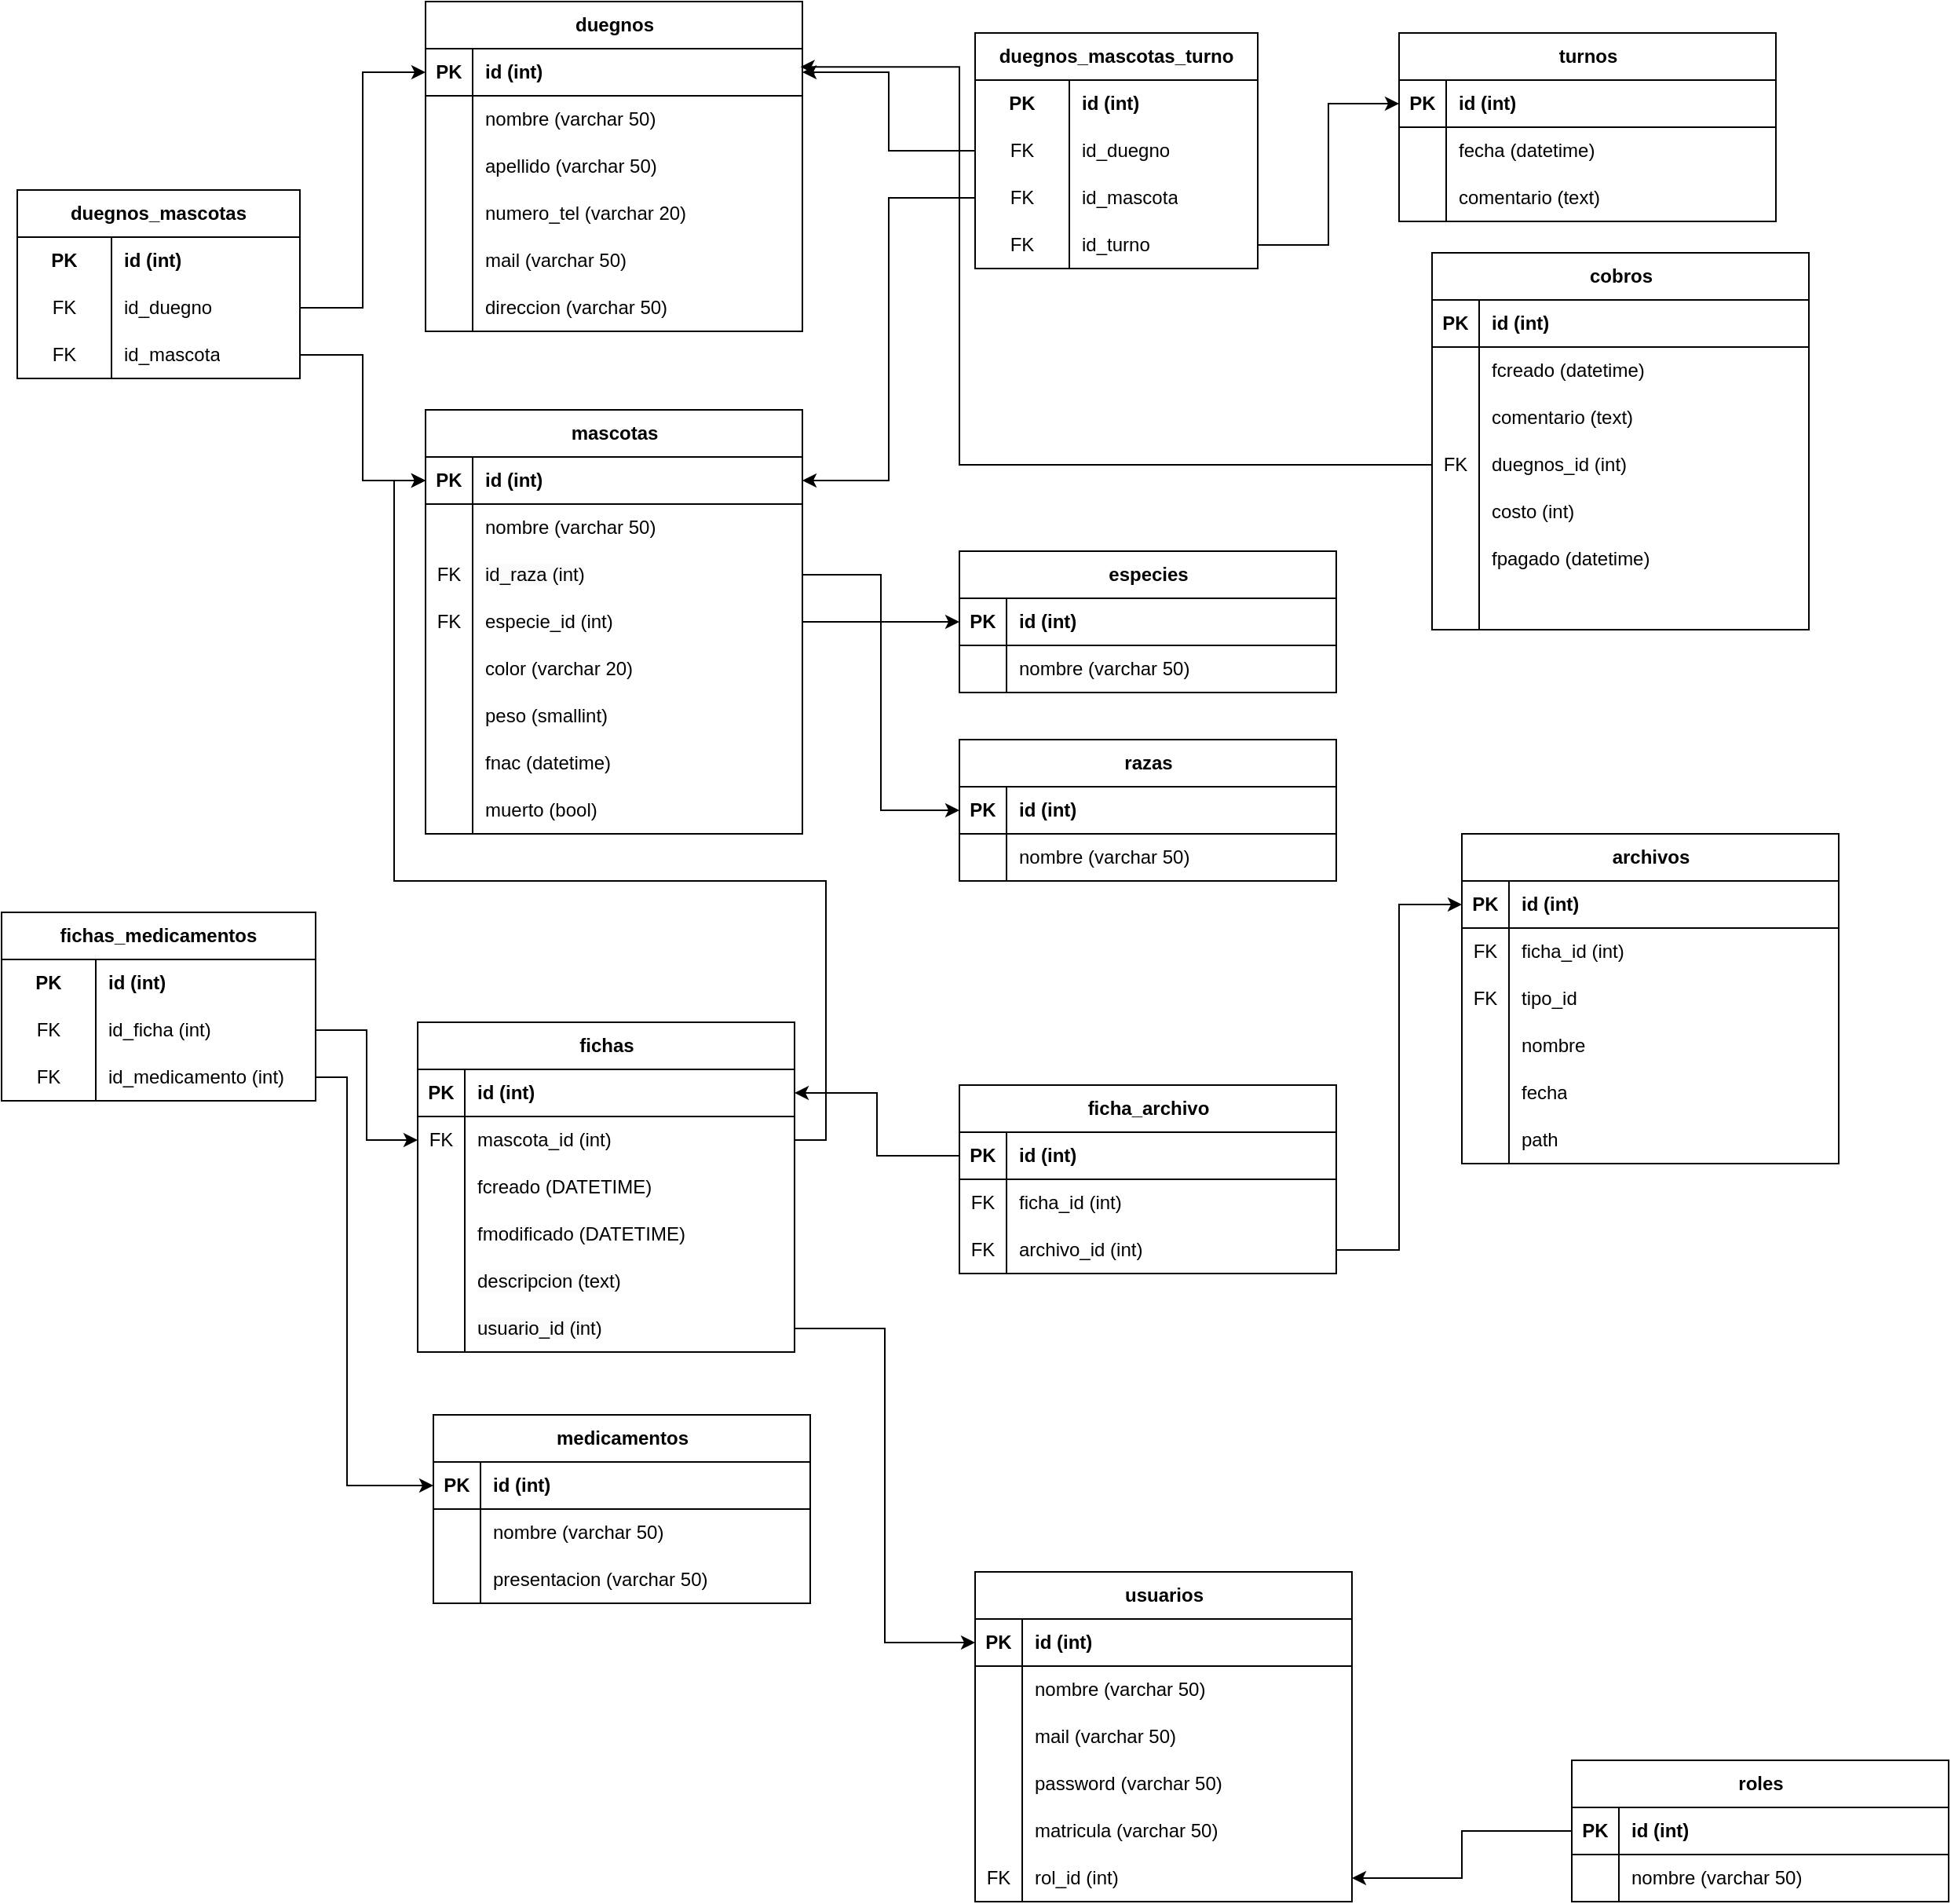 <mxfile version="21.7.5" type="device">
  <diagram id="R2lEEEUBdFMjLlhIrx00" name="Page-1">
    <mxGraphModel dx="1418" dy="868" grid="1" gridSize="10" guides="1" tooltips="1" connect="1" arrows="1" fold="1" page="1" pageScale="1" pageWidth="850" pageHeight="1100" math="0" shadow="0" extFonts="Permanent Marker^https://fonts.googleapis.com/css?family=Permanent+Marker">
      <root>
        <mxCell id="0" />
        <mxCell id="1" parent="0" />
        <mxCell id="wC5ZvxbkzOjEkQfvnbDf-33" value="duegnos" style="shape=table;startSize=30;container=1;collapsible=1;childLayout=tableLayout;fixedRows=1;rowLines=0;fontStyle=1;align=center;resizeLast=1;html=1;" parent="1" vertex="1">
          <mxGeometry x="280" y="30" width="240" height="210" as="geometry">
            <mxRectangle x="260" y="300" width="90" height="30" as="alternateBounds" />
          </mxGeometry>
        </mxCell>
        <mxCell id="wC5ZvxbkzOjEkQfvnbDf-34" value="" style="shape=tableRow;horizontal=0;startSize=0;swimlaneHead=0;swimlaneBody=0;fillColor=none;collapsible=0;dropTarget=0;points=[[0,0.5],[1,0.5]];portConstraint=eastwest;top=0;left=0;right=0;bottom=1;fontStyle=0" parent="wC5ZvxbkzOjEkQfvnbDf-33" vertex="1">
          <mxGeometry y="30" width="240" height="30" as="geometry" />
        </mxCell>
        <mxCell id="wC5ZvxbkzOjEkQfvnbDf-35" value="PK" style="shape=partialRectangle;connectable=0;fillColor=none;top=0;left=0;bottom=0;right=0;fontStyle=1;overflow=hidden;whiteSpace=wrap;html=1;" parent="wC5ZvxbkzOjEkQfvnbDf-34" vertex="1">
          <mxGeometry width="30" height="30" as="geometry">
            <mxRectangle width="30" height="30" as="alternateBounds" />
          </mxGeometry>
        </mxCell>
        <mxCell id="wC5ZvxbkzOjEkQfvnbDf-36" value="id (int)" style="shape=partialRectangle;connectable=0;fillColor=none;top=0;left=0;bottom=0;right=0;align=left;spacingLeft=6;fontStyle=1;overflow=hidden;whiteSpace=wrap;html=1;" parent="wC5ZvxbkzOjEkQfvnbDf-34" vertex="1">
          <mxGeometry x="30" width="210" height="30" as="geometry">
            <mxRectangle width="210" height="30" as="alternateBounds" />
          </mxGeometry>
        </mxCell>
        <mxCell id="wC5ZvxbkzOjEkQfvnbDf-37" value="" style="shape=tableRow;horizontal=0;startSize=0;swimlaneHead=0;swimlaneBody=0;fillColor=none;collapsible=0;dropTarget=0;points=[[0,0.5],[1,0.5]];portConstraint=eastwest;top=0;left=0;right=0;bottom=0;" parent="wC5ZvxbkzOjEkQfvnbDf-33" vertex="1">
          <mxGeometry y="60" width="240" height="30" as="geometry" />
        </mxCell>
        <mxCell id="wC5ZvxbkzOjEkQfvnbDf-38" value="" style="shape=partialRectangle;connectable=0;fillColor=none;top=0;left=0;bottom=0;right=0;editable=1;overflow=hidden;whiteSpace=wrap;html=1;" parent="wC5ZvxbkzOjEkQfvnbDf-37" vertex="1">
          <mxGeometry width="30" height="30" as="geometry">
            <mxRectangle width="30" height="30" as="alternateBounds" />
          </mxGeometry>
        </mxCell>
        <mxCell id="wC5ZvxbkzOjEkQfvnbDf-39" value="nombre (varchar 50)" style="shape=partialRectangle;connectable=0;fillColor=none;top=0;left=0;bottom=0;right=0;align=left;spacingLeft=6;overflow=hidden;whiteSpace=wrap;html=1;" parent="wC5ZvxbkzOjEkQfvnbDf-37" vertex="1">
          <mxGeometry x="30" width="210" height="30" as="geometry">
            <mxRectangle width="210" height="30" as="alternateBounds" />
          </mxGeometry>
        </mxCell>
        <mxCell id="wC5ZvxbkzOjEkQfvnbDf-84" value="" style="shape=tableRow;horizontal=0;startSize=0;swimlaneHead=0;swimlaneBody=0;fillColor=none;collapsible=0;dropTarget=0;points=[[0,0.5],[1,0.5]];portConstraint=eastwest;top=0;left=0;right=0;bottom=0;" parent="wC5ZvxbkzOjEkQfvnbDf-33" vertex="1">
          <mxGeometry y="90" width="240" height="30" as="geometry" />
        </mxCell>
        <mxCell id="wC5ZvxbkzOjEkQfvnbDf-85" value="" style="shape=partialRectangle;connectable=0;fillColor=none;top=0;left=0;bottom=0;right=0;editable=1;overflow=hidden;whiteSpace=wrap;html=1;" parent="wC5ZvxbkzOjEkQfvnbDf-84" vertex="1">
          <mxGeometry width="30" height="30" as="geometry">
            <mxRectangle width="30" height="30" as="alternateBounds" />
          </mxGeometry>
        </mxCell>
        <mxCell id="wC5ZvxbkzOjEkQfvnbDf-86" value="apellido (varchar 50)" style="shape=partialRectangle;connectable=0;fillColor=none;top=0;left=0;bottom=0;right=0;align=left;spacingLeft=6;overflow=hidden;whiteSpace=wrap;html=1;" parent="wC5ZvxbkzOjEkQfvnbDf-84" vertex="1">
          <mxGeometry x="30" width="210" height="30" as="geometry">
            <mxRectangle width="210" height="30" as="alternateBounds" />
          </mxGeometry>
        </mxCell>
        <mxCell id="wC5ZvxbkzOjEkQfvnbDf-40" value="" style="shape=tableRow;horizontal=0;startSize=0;swimlaneHead=0;swimlaneBody=0;fillColor=none;collapsible=0;dropTarget=0;points=[[0,0.5],[1,0.5]];portConstraint=eastwest;top=0;left=0;right=0;bottom=0;" parent="wC5ZvxbkzOjEkQfvnbDf-33" vertex="1">
          <mxGeometry y="120" width="240" height="30" as="geometry" />
        </mxCell>
        <mxCell id="wC5ZvxbkzOjEkQfvnbDf-41" value="" style="shape=partialRectangle;connectable=0;fillColor=none;top=0;left=0;bottom=0;right=0;editable=1;overflow=hidden;whiteSpace=wrap;html=1;" parent="wC5ZvxbkzOjEkQfvnbDf-40" vertex="1">
          <mxGeometry width="30" height="30" as="geometry">
            <mxRectangle width="30" height="30" as="alternateBounds" />
          </mxGeometry>
        </mxCell>
        <mxCell id="wC5ZvxbkzOjEkQfvnbDf-42" value="numero_tel (varchar 20)" style="shape=partialRectangle;connectable=0;fillColor=none;top=0;left=0;bottom=0;right=0;align=left;spacingLeft=6;overflow=hidden;whiteSpace=wrap;html=1;" parent="wC5ZvxbkzOjEkQfvnbDf-40" vertex="1">
          <mxGeometry x="30" width="210" height="30" as="geometry">
            <mxRectangle width="210" height="30" as="alternateBounds" />
          </mxGeometry>
        </mxCell>
        <mxCell id="wC5ZvxbkzOjEkQfvnbDf-43" value="" style="shape=tableRow;horizontal=0;startSize=0;swimlaneHead=0;swimlaneBody=0;fillColor=none;collapsible=0;dropTarget=0;points=[[0,0.5],[1,0.5]];portConstraint=eastwest;top=0;left=0;right=0;bottom=0;" parent="wC5ZvxbkzOjEkQfvnbDf-33" vertex="1">
          <mxGeometry y="150" width="240" height="30" as="geometry" />
        </mxCell>
        <mxCell id="wC5ZvxbkzOjEkQfvnbDf-44" value="" style="shape=partialRectangle;connectable=0;fillColor=none;top=0;left=0;bottom=0;right=0;editable=1;overflow=hidden;whiteSpace=wrap;html=1;" parent="wC5ZvxbkzOjEkQfvnbDf-43" vertex="1">
          <mxGeometry width="30" height="30" as="geometry">
            <mxRectangle width="30" height="30" as="alternateBounds" />
          </mxGeometry>
        </mxCell>
        <mxCell id="wC5ZvxbkzOjEkQfvnbDf-45" value="mail (varchar 50)" style="shape=partialRectangle;connectable=0;fillColor=none;top=0;left=0;bottom=0;right=0;align=left;spacingLeft=6;overflow=hidden;whiteSpace=wrap;html=1;" parent="wC5ZvxbkzOjEkQfvnbDf-43" vertex="1">
          <mxGeometry x="30" width="210" height="30" as="geometry">
            <mxRectangle width="210" height="30" as="alternateBounds" />
          </mxGeometry>
        </mxCell>
        <mxCell id="wC5ZvxbkzOjEkQfvnbDf-60" value="" style="shape=tableRow;horizontal=0;startSize=0;swimlaneHead=0;swimlaneBody=0;fillColor=none;collapsible=0;dropTarget=0;points=[[0,0.5],[1,0.5]];portConstraint=eastwest;top=0;left=0;right=0;bottom=0;" parent="wC5ZvxbkzOjEkQfvnbDf-33" vertex="1">
          <mxGeometry y="180" width="240" height="30" as="geometry" />
        </mxCell>
        <mxCell id="wC5ZvxbkzOjEkQfvnbDf-61" value="" style="shape=partialRectangle;connectable=0;fillColor=none;top=0;left=0;bottom=0;right=0;editable=1;overflow=hidden;whiteSpace=wrap;html=1;" parent="wC5ZvxbkzOjEkQfvnbDf-60" vertex="1">
          <mxGeometry width="30" height="30" as="geometry">
            <mxRectangle width="30" height="30" as="alternateBounds" />
          </mxGeometry>
        </mxCell>
        <mxCell id="wC5ZvxbkzOjEkQfvnbDf-62" value="direccion (varchar 50)" style="shape=partialRectangle;connectable=0;fillColor=none;top=0;left=0;bottom=0;right=0;align=left;spacingLeft=6;overflow=hidden;whiteSpace=wrap;html=1;" parent="wC5ZvxbkzOjEkQfvnbDf-60" vertex="1">
          <mxGeometry x="30" width="210" height="30" as="geometry">
            <mxRectangle width="210" height="30" as="alternateBounds" />
          </mxGeometry>
        </mxCell>
        <mxCell id="wC5ZvxbkzOjEkQfvnbDf-115" value="mascotas" style="shape=table;startSize=30;container=1;collapsible=1;childLayout=tableLayout;fixedRows=1;rowLines=0;fontStyle=1;align=center;resizeLast=1;html=1;" parent="1" vertex="1">
          <mxGeometry x="280" y="290" width="240" height="270" as="geometry">
            <mxRectangle x="260" y="300" width="90" height="30" as="alternateBounds" />
          </mxGeometry>
        </mxCell>
        <mxCell id="wC5ZvxbkzOjEkQfvnbDf-116" value="" style="shape=tableRow;horizontal=0;startSize=0;swimlaneHead=0;swimlaneBody=0;fillColor=none;collapsible=0;dropTarget=0;points=[[0,0.5],[1,0.5]];portConstraint=eastwest;top=0;left=0;right=0;bottom=1;fontStyle=0" parent="wC5ZvxbkzOjEkQfvnbDf-115" vertex="1">
          <mxGeometry y="30" width="240" height="30" as="geometry" />
        </mxCell>
        <mxCell id="wC5ZvxbkzOjEkQfvnbDf-117" value="PK" style="shape=partialRectangle;connectable=0;fillColor=none;top=0;left=0;bottom=0;right=0;fontStyle=1;overflow=hidden;whiteSpace=wrap;html=1;" parent="wC5ZvxbkzOjEkQfvnbDf-116" vertex="1">
          <mxGeometry width="30" height="30" as="geometry">
            <mxRectangle width="30" height="30" as="alternateBounds" />
          </mxGeometry>
        </mxCell>
        <mxCell id="wC5ZvxbkzOjEkQfvnbDf-118" value="id (int)" style="shape=partialRectangle;connectable=0;fillColor=none;top=0;left=0;bottom=0;right=0;align=left;spacingLeft=6;fontStyle=1;overflow=hidden;whiteSpace=wrap;html=1;" parent="wC5ZvxbkzOjEkQfvnbDf-116" vertex="1">
          <mxGeometry x="30" width="210" height="30" as="geometry">
            <mxRectangle width="210" height="30" as="alternateBounds" />
          </mxGeometry>
        </mxCell>
        <mxCell id="wC5ZvxbkzOjEkQfvnbDf-119" value="" style="shape=tableRow;horizontal=0;startSize=0;swimlaneHead=0;swimlaneBody=0;fillColor=none;collapsible=0;dropTarget=0;points=[[0,0.5],[1,0.5]];portConstraint=eastwest;top=0;left=0;right=0;bottom=0;" parent="wC5ZvxbkzOjEkQfvnbDf-115" vertex="1">
          <mxGeometry y="60" width="240" height="30" as="geometry" />
        </mxCell>
        <mxCell id="wC5ZvxbkzOjEkQfvnbDf-120" value="" style="shape=partialRectangle;connectable=0;fillColor=none;top=0;left=0;bottom=0;right=0;editable=1;overflow=hidden;whiteSpace=wrap;html=1;" parent="wC5ZvxbkzOjEkQfvnbDf-119" vertex="1">
          <mxGeometry width="30" height="30" as="geometry">
            <mxRectangle width="30" height="30" as="alternateBounds" />
          </mxGeometry>
        </mxCell>
        <mxCell id="wC5ZvxbkzOjEkQfvnbDf-121" value="nombre (varchar 50)" style="shape=partialRectangle;connectable=0;fillColor=none;top=0;left=0;bottom=0;right=0;align=left;spacingLeft=6;overflow=hidden;whiteSpace=wrap;html=1;" parent="wC5ZvxbkzOjEkQfvnbDf-119" vertex="1">
          <mxGeometry x="30" width="210" height="30" as="geometry">
            <mxRectangle width="210" height="30" as="alternateBounds" />
          </mxGeometry>
        </mxCell>
        <mxCell id="wC5ZvxbkzOjEkQfvnbDf-128" value="" style="shape=tableRow;horizontal=0;startSize=0;swimlaneHead=0;swimlaneBody=0;fillColor=none;collapsible=0;dropTarget=0;points=[[0,0.5],[1,0.5]];portConstraint=eastwest;top=0;left=0;right=0;bottom=0;" parent="wC5ZvxbkzOjEkQfvnbDf-115" vertex="1">
          <mxGeometry y="90" width="240" height="30" as="geometry" />
        </mxCell>
        <mxCell id="wC5ZvxbkzOjEkQfvnbDf-129" value="FK" style="shape=partialRectangle;connectable=0;fillColor=none;top=0;left=0;bottom=0;right=0;editable=1;overflow=hidden;whiteSpace=wrap;html=1;" parent="wC5ZvxbkzOjEkQfvnbDf-128" vertex="1">
          <mxGeometry width="30" height="30" as="geometry">
            <mxRectangle width="30" height="30" as="alternateBounds" />
          </mxGeometry>
        </mxCell>
        <mxCell id="wC5ZvxbkzOjEkQfvnbDf-130" value="&lt;span style=&quot;color: rgb(0, 0, 0); font-family: Helvetica; font-size: 12px; font-style: normal; font-variant-ligatures: normal; font-variant-caps: normal; font-weight: 400; letter-spacing: normal; orphans: 2; text-align: left; text-indent: 0px; text-transform: none; widows: 2; word-spacing: 0px; -webkit-text-stroke-width: 0px; background-color: rgb(251, 251, 251); text-decoration-thickness: initial; text-decoration-style: initial; text-decoration-color: initial; float: none; display: inline !important;&quot;&gt;id_raza (int)&lt;/span&gt;" style="shape=partialRectangle;connectable=0;fillColor=none;top=0;left=0;bottom=0;right=0;align=left;spacingLeft=6;overflow=hidden;whiteSpace=wrap;html=1;" parent="wC5ZvxbkzOjEkQfvnbDf-128" vertex="1">
          <mxGeometry x="30" width="210" height="30" as="geometry">
            <mxRectangle width="210" height="30" as="alternateBounds" />
          </mxGeometry>
        </mxCell>
        <mxCell id="wC5ZvxbkzOjEkQfvnbDf-125" value="" style="shape=tableRow;horizontal=0;startSize=0;swimlaneHead=0;swimlaneBody=0;fillColor=none;collapsible=0;dropTarget=0;points=[[0,0.5],[1,0.5]];portConstraint=eastwest;top=0;left=0;right=0;bottom=0;" parent="wC5ZvxbkzOjEkQfvnbDf-115" vertex="1">
          <mxGeometry y="120" width="240" height="30" as="geometry" />
        </mxCell>
        <mxCell id="wC5ZvxbkzOjEkQfvnbDf-126" value="FK" style="shape=partialRectangle;connectable=0;fillColor=none;top=0;left=0;bottom=0;right=0;editable=1;overflow=hidden;whiteSpace=wrap;html=1;" parent="wC5ZvxbkzOjEkQfvnbDf-125" vertex="1">
          <mxGeometry width="30" height="30" as="geometry">
            <mxRectangle width="30" height="30" as="alternateBounds" />
          </mxGeometry>
        </mxCell>
        <mxCell id="wC5ZvxbkzOjEkQfvnbDf-127" value="especie_id (int)" style="shape=partialRectangle;connectable=0;fillColor=none;top=0;left=0;bottom=0;right=0;align=left;spacingLeft=6;overflow=hidden;whiteSpace=wrap;html=1;" parent="wC5ZvxbkzOjEkQfvnbDf-125" vertex="1">
          <mxGeometry x="30" width="210" height="30" as="geometry">
            <mxRectangle width="210" height="30" as="alternateBounds" />
          </mxGeometry>
        </mxCell>
        <mxCell id="wC5ZvxbkzOjEkQfvnbDf-131" value="" style="shape=tableRow;horizontal=0;startSize=0;swimlaneHead=0;swimlaneBody=0;fillColor=none;collapsible=0;dropTarget=0;points=[[0,0.5],[1,0.5]];portConstraint=eastwest;top=0;left=0;right=0;bottom=0;" parent="wC5ZvxbkzOjEkQfvnbDf-115" vertex="1">
          <mxGeometry y="150" width="240" height="30" as="geometry" />
        </mxCell>
        <mxCell id="wC5ZvxbkzOjEkQfvnbDf-132" value="" style="shape=partialRectangle;connectable=0;fillColor=none;top=0;left=0;bottom=0;right=0;editable=1;overflow=hidden;whiteSpace=wrap;html=1;" parent="wC5ZvxbkzOjEkQfvnbDf-131" vertex="1">
          <mxGeometry width="30" height="30" as="geometry">
            <mxRectangle width="30" height="30" as="alternateBounds" />
          </mxGeometry>
        </mxCell>
        <mxCell id="wC5ZvxbkzOjEkQfvnbDf-133" value="color (varchar 20)" style="shape=partialRectangle;connectable=0;fillColor=none;top=0;left=0;bottom=0;right=0;align=left;spacingLeft=6;overflow=hidden;whiteSpace=wrap;html=1;" parent="wC5ZvxbkzOjEkQfvnbDf-131" vertex="1">
          <mxGeometry x="30" width="210" height="30" as="geometry">
            <mxRectangle width="210" height="30" as="alternateBounds" />
          </mxGeometry>
        </mxCell>
        <mxCell id="wC5ZvxbkzOjEkQfvnbDf-313" value="" style="shape=tableRow;horizontal=0;startSize=0;swimlaneHead=0;swimlaneBody=0;fillColor=none;collapsible=0;dropTarget=0;points=[[0,0.5],[1,0.5]];portConstraint=eastwest;top=0;left=0;right=0;bottom=0;" parent="wC5ZvxbkzOjEkQfvnbDf-115" vertex="1">
          <mxGeometry y="180" width="240" height="30" as="geometry" />
        </mxCell>
        <mxCell id="wC5ZvxbkzOjEkQfvnbDf-314" value="" style="shape=partialRectangle;connectable=0;fillColor=none;top=0;left=0;bottom=0;right=0;editable=1;overflow=hidden;whiteSpace=wrap;html=1;" parent="wC5ZvxbkzOjEkQfvnbDf-313" vertex="1">
          <mxGeometry width="30" height="30" as="geometry">
            <mxRectangle width="30" height="30" as="alternateBounds" />
          </mxGeometry>
        </mxCell>
        <mxCell id="wC5ZvxbkzOjEkQfvnbDf-315" value="peso (smallint)" style="shape=partialRectangle;connectable=0;fillColor=none;top=0;left=0;bottom=0;right=0;align=left;spacingLeft=6;overflow=hidden;whiteSpace=wrap;html=1;" parent="wC5ZvxbkzOjEkQfvnbDf-313" vertex="1">
          <mxGeometry x="30" width="210" height="30" as="geometry">
            <mxRectangle width="210" height="30" as="alternateBounds" />
          </mxGeometry>
        </mxCell>
        <mxCell id="wC5ZvxbkzOjEkQfvnbDf-307" value="" style="shape=tableRow;horizontal=0;startSize=0;swimlaneHead=0;swimlaneBody=0;fillColor=none;collapsible=0;dropTarget=0;points=[[0,0.5],[1,0.5]];portConstraint=eastwest;top=0;left=0;right=0;bottom=0;" parent="wC5ZvxbkzOjEkQfvnbDf-115" vertex="1">
          <mxGeometry y="210" width="240" height="30" as="geometry" />
        </mxCell>
        <mxCell id="wC5ZvxbkzOjEkQfvnbDf-308" value="" style="shape=partialRectangle;connectable=0;fillColor=none;top=0;left=0;bottom=0;right=0;editable=1;overflow=hidden;whiteSpace=wrap;html=1;" parent="wC5ZvxbkzOjEkQfvnbDf-307" vertex="1">
          <mxGeometry width="30" height="30" as="geometry">
            <mxRectangle width="30" height="30" as="alternateBounds" />
          </mxGeometry>
        </mxCell>
        <mxCell id="wC5ZvxbkzOjEkQfvnbDf-309" value="fnac (datetime)" style="shape=partialRectangle;connectable=0;fillColor=none;top=0;left=0;bottom=0;right=0;align=left;spacingLeft=6;overflow=hidden;whiteSpace=wrap;html=1;" parent="wC5ZvxbkzOjEkQfvnbDf-307" vertex="1">
          <mxGeometry x="30" width="210" height="30" as="geometry">
            <mxRectangle width="210" height="30" as="alternateBounds" />
          </mxGeometry>
        </mxCell>
        <mxCell id="wC5ZvxbkzOjEkQfvnbDf-310" value="" style="shape=tableRow;horizontal=0;startSize=0;swimlaneHead=0;swimlaneBody=0;fillColor=none;collapsible=0;dropTarget=0;points=[[0,0.5],[1,0.5]];portConstraint=eastwest;top=0;left=0;right=0;bottom=0;" parent="wC5ZvxbkzOjEkQfvnbDf-115" vertex="1">
          <mxGeometry y="240" width="240" height="30" as="geometry" />
        </mxCell>
        <mxCell id="wC5ZvxbkzOjEkQfvnbDf-311" value="" style="shape=partialRectangle;connectable=0;fillColor=none;top=0;left=0;bottom=0;right=0;editable=1;overflow=hidden;whiteSpace=wrap;html=1;" parent="wC5ZvxbkzOjEkQfvnbDf-310" vertex="1">
          <mxGeometry width="30" height="30" as="geometry">
            <mxRectangle width="30" height="30" as="alternateBounds" />
          </mxGeometry>
        </mxCell>
        <mxCell id="wC5ZvxbkzOjEkQfvnbDf-312" value="muerto (bool)" style="shape=partialRectangle;connectable=0;fillColor=none;top=0;left=0;bottom=0;right=0;align=left;spacingLeft=6;overflow=hidden;whiteSpace=wrap;html=1;" parent="wC5ZvxbkzOjEkQfvnbDf-310" vertex="1">
          <mxGeometry x="30" width="210" height="30" as="geometry">
            <mxRectangle width="210" height="30" as="alternateBounds" />
          </mxGeometry>
        </mxCell>
        <mxCell id="wC5ZvxbkzOjEkQfvnbDf-159" value="fichas" style="shape=table;startSize=30;container=1;collapsible=1;childLayout=tableLayout;fixedRows=1;rowLines=0;fontStyle=1;align=center;resizeLast=1;html=1;" parent="1" vertex="1">
          <mxGeometry x="275" y="680" width="240" height="210" as="geometry">
            <mxRectangle x="260" y="300" width="90" height="30" as="alternateBounds" />
          </mxGeometry>
        </mxCell>
        <mxCell id="wC5ZvxbkzOjEkQfvnbDf-160" value="" style="shape=tableRow;horizontal=0;startSize=0;swimlaneHead=0;swimlaneBody=0;fillColor=none;collapsible=0;dropTarget=0;points=[[0,0.5],[1,0.5]];portConstraint=eastwest;top=0;left=0;right=0;bottom=1;fontStyle=0" parent="wC5ZvxbkzOjEkQfvnbDf-159" vertex="1">
          <mxGeometry y="30" width="240" height="30" as="geometry" />
        </mxCell>
        <mxCell id="wC5ZvxbkzOjEkQfvnbDf-161" value="PK" style="shape=partialRectangle;connectable=0;fillColor=none;top=0;left=0;bottom=0;right=0;fontStyle=1;overflow=hidden;whiteSpace=wrap;html=1;" parent="wC5ZvxbkzOjEkQfvnbDf-160" vertex="1">
          <mxGeometry width="30" height="30" as="geometry">
            <mxRectangle width="30" height="30" as="alternateBounds" />
          </mxGeometry>
        </mxCell>
        <mxCell id="wC5ZvxbkzOjEkQfvnbDf-162" value="id (int)" style="shape=partialRectangle;connectable=0;fillColor=none;top=0;left=0;bottom=0;right=0;align=left;spacingLeft=6;fontStyle=1;overflow=hidden;whiteSpace=wrap;html=1;" parent="wC5ZvxbkzOjEkQfvnbDf-160" vertex="1">
          <mxGeometry x="30" width="210" height="30" as="geometry">
            <mxRectangle width="210" height="30" as="alternateBounds" />
          </mxGeometry>
        </mxCell>
        <mxCell id="wC5ZvxbkzOjEkQfvnbDf-163" value="" style="shape=tableRow;horizontal=0;startSize=0;swimlaneHead=0;swimlaneBody=0;fillColor=none;collapsible=0;dropTarget=0;points=[[0,0.5],[1,0.5]];portConstraint=eastwest;top=0;left=0;right=0;bottom=0;" parent="wC5ZvxbkzOjEkQfvnbDf-159" vertex="1">
          <mxGeometry y="60" width="240" height="30" as="geometry" />
        </mxCell>
        <mxCell id="wC5ZvxbkzOjEkQfvnbDf-164" value="FK" style="shape=partialRectangle;connectable=0;fillColor=none;top=0;left=0;bottom=0;right=0;editable=1;overflow=hidden;whiteSpace=wrap;html=1;" parent="wC5ZvxbkzOjEkQfvnbDf-163" vertex="1">
          <mxGeometry width="30" height="30" as="geometry">
            <mxRectangle width="30" height="30" as="alternateBounds" />
          </mxGeometry>
        </mxCell>
        <mxCell id="wC5ZvxbkzOjEkQfvnbDf-165" value="mascota_id (int)" style="shape=partialRectangle;connectable=0;fillColor=none;top=0;left=0;bottom=0;right=0;align=left;spacingLeft=6;overflow=hidden;whiteSpace=wrap;html=1;" parent="wC5ZvxbkzOjEkQfvnbDf-163" vertex="1">
          <mxGeometry x="30" width="210" height="30" as="geometry">
            <mxRectangle width="210" height="30" as="alternateBounds" />
          </mxGeometry>
        </mxCell>
        <mxCell id="wC5ZvxbkzOjEkQfvnbDf-166" value="" style="shape=tableRow;horizontal=0;startSize=0;swimlaneHead=0;swimlaneBody=0;fillColor=none;collapsible=0;dropTarget=0;points=[[0,0.5],[1,0.5]];portConstraint=eastwest;top=0;left=0;right=0;bottom=0;" parent="wC5ZvxbkzOjEkQfvnbDf-159" vertex="1">
          <mxGeometry y="90" width="240" height="30" as="geometry" />
        </mxCell>
        <mxCell id="wC5ZvxbkzOjEkQfvnbDf-167" value="" style="shape=partialRectangle;connectable=0;fillColor=none;top=0;left=0;bottom=0;right=0;editable=1;overflow=hidden;whiteSpace=wrap;html=1;" parent="wC5ZvxbkzOjEkQfvnbDf-166" vertex="1">
          <mxGeometry width="30" height="30" as="geometry">
            <mxRectangle width="30" height="30" as="alternateBounds" />
          </mxGeometry>
        </mxCell>
        <mxCell id="wC5ZvxbkzOjEkQfvnbDf-168" value="fcreado (DATETIME)" style="shape=partialRectangle;connectable=0;fillColor=none;top=0;left=0;bottom=0;right=0;align=left;spacingLeft=6;overflow=hidden;whiteSpace=wrap;html=1;" parent="wC5ZvxbkzOjEkQfvnbDf-166" vertex="1">
          <mxGeometry x="30" width="210" height="30" as="geometry">
            <mxRectangle width="210" height="30" as="alternateBounds" />
          </mxGeometry>
        </mxCell>
        <mxCell id="wC5ZvxbkzOjEkQfvnbDf-262" value="" style="shape=tableRow;horizontal=0;startSize=0;swimlaneHead=0;swimlaneBody=0;fillColor=none;collapsible=0;dropTarget=0;points=[[0,0.5],[1,0.5]];portConstraint=eastwest;top=0;left=0;right=0;bottom=0;" parent="wC5ZvxbkzOjEkQfvnbDf-159" vertex="1">
          <mxGeometry y="120" width="240" height="30" as="geometry" />
        </mxCell>
        <mxCell id="wC5ZvxbkzOjEkQfvnbDf-263" value="" style="shape=partialRectangle;connectable=0;fillColor=none;top=0;left=0;bottom=0;right=0;editable=1;overflow=hidden;whiteSpace=wrap;html=1;" parent="wC5ZvxbkzOjEkQfvnbDf-262" vertex="1">
          <mxGeometry width="30" height="30" as="geometry">
            <mxRectangle width="30" height="30" as="alternateBounds" />
          </mxGeometry>
        </mxCell>
        <mxCell id="wC5ZvxbkzOjEkQfvnbDf-264" value="fmodificado (DATETIME)" style="shape=partialRectangle;connectable=0;fillColor=none;top=0;left=0;bottom=0;right=0;align=left;spacingLeft=6;overflow=hidden;whiteSpace=wrap;html=1;" parent="wC5ZvxbkzOjEkQfvnbDf-262" vertex="1">
          <mxGeometry x="30" width="210" height="30" as="geometry">
            <mxRectangle width="210" height="30" as="alternateBounds" />
          </mxGeometry>
        </mxCell>
        <mxCell id="wC5ZvxbkzOjEkQfvnbDf-169" value="" style="shape=tableRow;horizontal=0;startSize=0;swimlaneHead=0;swimlaneBody=0;fillColor=none;collapsible=0;dropTarget=0;points=[[0,0.5],[1,0.5]];portConstraint=eastwest;top=0;left=0;right=0;bottom=0;" parent="wC5ZvxbkzOjEkQfvnbDf-159" vertex="1">
          <mxGeometry y="150" width="240" height="30" as="geometry" />
        </mxCell>
        <mxCell id="wC5ZvxbkzOjEkQfvnbDf-170" value="" style="shape=partialRectangle;connectable=0;fillColor=none;top=0;left=0;bottom=0;right=0;editable=1;overflow=hidden;whiteSpace=wrap;html=1;" parent="wC5ZvxbkzOjEkQfvnbDf-169" vertex="1">
          <mxGeometry width="30" height="30" as="geometry">
            <mxRectangle width="30" height="30" as="alternateBounds" />
          </mxGeometry>
        </mxCell>
        <mxCell id="wC5ZvxbkzOjEkQfvnbDf-171" value="&lt;span style=&quot;color: rgb(0, 0, 0); font-family: Helvetica; font-size: 12px; font-style: normal; font-variant-ligatures: normal; font-variant-caps: normal; font-weight: 400; letter-spacing: normal; orphans: 2; text-align: left; text-indent: 0px; text-transform: none; widows: 2; word-spacing: 0px; -webkit-text-stroke-width: 0px; background-color: rgb(251, 251, 251); text-decoration-thickness: initial; text-decoration-style: initial; text-decoration-color: initial; float: none; display: inline !important;&quot;&gt;descripcion (text)&lt;/span&gt;" style="shape=partialRectangle;connectable=0;fillColor=none;top=0;left=0;bottom=0;right=0;align=left;spacingLeft=6;overflow=hidden;whiteSpace=wrap;html=1;" parent="wC5ZvxbkzOjEkQfvnbDf-169" vertex="1">
          <mxGeometry x="30" width="210" height="30" as="geometry">
            <mxRectangle width="210" height="30" as="alternateBounds" />
          </mxGeometry>
        </mxCell>
        <mxCell id="wC5ZvxbkzOjEkQfvnbDf-258" value="" style="shape=tableRow;horizontal=0;startSize=0;swimlaneHead=0;swimlaneBody=0;fillColor=none;collapsible=0;dropTarget=0;points=[[0,0.5],[1,0.5]];portConstraint=eastwest;top=0;left=0;right=0;bottom=0;" parent="wC5ZvxbkzOjEkQfvnbDf-159" vertex="1">
          <mxGeometry y="180" width="240" height="30" as="geometry" />
        </mxCell>
        <mxCell id="wC5ZvxbkzOjEkQfvnbDf-259" value="" style="shape=partialRectangle;connectable=0;fillColor=none;top=0;left=0;bottom=0;right=0;editable=1;overflow=hidden;whiteSpace=wrap;html=1;" parent="wC5ZvxbkzOjEkQfvnbDf-258" vertex="1">
          <mxGeometry width="30" height="30" as="geometry">
            <mxRectangle width="30" height="30" as="alternateBounds" />
          </mxGeometry>
        </mxCell>
        <mxCell id="wC5ZvxbkzOjEkQfvnbDf-260" value="&lt;span style=&quot;color: rgb(0, 0, 0); font-family: Helvetica; font-size: 12px; font-style: normal; font-variant-ligatures: normal; font-variant-caps: normal; font-weight: 400; letter-spacing: normal; orphans: 2; text-align: left; text-indent: 0px; text-transform: none; widows: 2; word-spacing: 0px; -webkit-text-stroke-width: 0px; background-color: rgb(251, 251, 251); text-decoration-thickness: initial; text-decoration-style: initial; text-decoration-color: initial; float: none; display: inline !important;&quot;&gt;usuario_id (int)&lt;/span&gt;" style="shape=partialRectangle;connectable=0;fillColor=none;top=0;left=0;bottom=0;right=0;align=left;spacingLeft=6;overflow=hidden;whiteSpace=wrap;html=1;" parent="wC5ZvxbkzOjEkQfvnbDf-258" vertex="1">
          <mxGeometry x="30" width="210" height="30" as="geometry">
            <mxRectangle width="210" height="30" as="alternateBounds" />
          </mxGeometry>
        </mxCell>
        <mxCell id="wC5ZvxbkzOjEkQfvnbDf-176" value="medicamentos" style="shape=table;startSize=30;container=1;collapsible=1;childLayout=tableLayout;fixedRows=1;rowLines=0;fontStyle=1;align=center;resizeLast=1;html=1;" parent="1" vertex="1">
          <mxGeometry x="285" y="930" width="240" height="120" as="geometry">
            <mxRectangle x="260" y="300" width="90" height="30" as="alternateBounds" />
          </mxGeometry>
        </mxCell>
        <mxCell id="wC5ZvxbkzOjEkQfvnbDf-177" value="" style="shape=tableRow;horizontal=0;startSize=0;swimlaneHead=0;swimlaneBody=0;fillColor=none;collapsible=0;dropTarget=0;points=[[0,0.5],[1,0.5]];portConstraint=eastwest;top=0;left=0;right=0;bottom=1;fontStyle=0" parent="wC5ZvxbkzOjEkQfvnbDf-176" vertex="1">
          <mxGeometry y="30" width="240" height="30" as="geometry" />
        </mxCell>
        <mxCell id="wC5ZvxbkzOjEkQfvnbDf-178" value="PK" style="shape=partialRectangle;connectable=0;fillColor=none;top=0;left=0;bottom=0;right=0;fontStyle=1;overflow=hidden;whiteSpace=wrap;html=1;" parent="wC5ZvxbkzOjEkQfvnbDf-177" vertex="1">
          <mxGeometry width="30" height="30" as="geometry">
            <mxRectangle width="30" height="30" as="alternateBounds" />
          </mxGeometry>
        </mxCell>
        <mxCell id="wC5ZvxbkzOjEkQfvnbDf-179" value="id (int)" style="shape=partialRectangle;connectable=0;fillColor=none;top=0;left=0;bottom=0;right=0;align=left;spacingLeft=6;fontStyle=1;overflow=hidden;whiteSpace=wrap;html=1;" parent="wC5ZvxbkzOjEkQfvnbDf-177" vertex="1">
          <mxGeometry x="30" width="210" height="30" as="geometry">
            <mxRectangle width="210" height="30" as="alternateBounds" />
          </mxGeometry>
        </mxCell>
        <mxCell id="wC5ZvxbkzOjEkQfvnbDf-180" value="" style="shape=tableRow;horizontal=0;startSize=0;swimlaneHead=0;swimlaneBody=0;fillColor=none;collapsible=0;dropTarget=0;points=[[0,0.5],[1,0.5]];portConstraint=eastwest;top=0;left=0;right=0;bottom=0;" parent="wC5ZvxbkzOjEkQfvnbDf-176" vertex="1">
          <mxGeometry y="60" width="240" height="30" as="geometry" />
        </mxCell>
        <mxCell id="wC5ZvxbkzOjEkQfvnbDf-181" value="" style="shape=partialRectangle;connectable=0;fillColor=none;top=0;left=0;bottom=0;right=0;editable=1;overflow=hidden;whiteSpace=wrap;html=1;" parent="wC5ZvxbkzOjEkQfvnbDf-180" vertex="1">
          <mxGeometry width="30" height="30" as="geometry">
            <mxRectangle width="30" height="30" as="alternateBounds" />
          </mxGeometry>
        </mxCell>
        <mxCell id="wC5ZvxbkzOjEkQfvnbDf-182" value="nombre (varchar 50)" style="shape=partialRectangle;connectable=0;fillColor=none;top=0;left=0;bottom=0;right=0;align=left;spacingLeft=6;overflow=hidden;whiteSpace=wrap;html=1;" parent="wC5ZvxbkzOjEkQfvnbDf-180" vertex="1">
          <mxGeometry x="30" width="210" height="30" as="geometry">
            <mxRectangle width="210" height="30" as="alternateBounds" />
          </mxGeometry>
        </mxCell>
        <mxCell id="wC5ZvxbkzOjEkQfvnbDf-205" value="" style="shape=tableRow;horizontal=0;startSize=0;swimlaneHead=0;swimlaneBody=0;fillColor=none;collapsible=0;dropTarget=0;points=[[0,0.5],[1,0.5]];portConstraint=eastwest;top=0;left=0;right=0;bottom=0;" parent="wC5ZvxbkzOjEkQfvnbDf-176" vertex="1">
          <mxGeometry y="90" width="240" height="30" as="geometry" />
        </mxCell>
        <mxCell id="wC5ZvxbkzOjEkQfvnbDf-206" value="" style="shape=partialRectangle;connectable=0;fillColor=none;top=0;left=0;bottom=0;right=0;editable=1;overflow=hidden;whiteSpace=wrap;html=1;" parent="wC5ZvxbkzOjEkQfvnbDf-205" vertex="1">
          <mxGeometry width="30" height="30" as="geometry">
            <mxRectangle width="30" height="30" as="alternateBounds" />
          </mxGeometry>
        </mxCell>
        <mxCell id="wC5ZvxbkzOjEkQfvnbDf-207" value="presentacion (varchar 50)" style="shape=partialRectangle;connectable=0;fillColor=none;top=0;left=0;bottom=0;right=0;align=left;spacingLeft=6;overflow=hidden;whiteSpace=wrap;html=1;" parent="wC5ZvxbkzOjEkQfvnbDf-205" vertex="1">
          <mxGeometry x="30" width="210" height="30" as="geometry">
            <mxRectangle width="210" height="30" as="alternateBounds" />
          </mxGeometry>
        </mxCell>
        <mxCell id="wC5ZvxbkzOjEkQfvnbDf-208" value="turnos" style="shape=table;startSize=30;container=1;collapsible=1;childLayout=tableLayout;fixedRows=1;rowLines=0;fontStyle=1;align=center;resizeLast=1;html=1;" parent="1" vertex="1">
          <mxGeometry x="900" y="50" width="240" height="120" as="geometry">
            <mxRectangle x="260" y="300" width="90" height="30" as="alternateBounds" />
          </mxGeometry>
        </mxCell>
        <mxCell id="wC5ZvxbkzOjEkQfvnbDf-209" value="" style="shape=tableRow;horizontal=0;startSize=0;swimlaneHead=0;swimlaneBody=0;fillColor=none;collapsible=0;dropTarget=0;points=[[0,0.5],[1,0.5]];portConstraint=eastwest;top=0;left=0;right=0;bottom=1;fontStyle=0" parent="wC5ZvxbkzOjEkQfvnbDf-208" vertex="1">
          <mxGeometry y="30" width="240" height="30" as="geometry" />
        </mxCell>
        <mxCell id="wC5ZvxbkzOjEkQfvnbDf-210" value="PK" style="shape=partialRectangle;connectable=0;fillColor=none;top=0;left=0;bottom=0;right=0;fontStyle=1;overflow=hidden;whiteSpace=wrap;html=1;" parent="wC5ZvxbkzOjEkQfvnbDf-209" vertex="1">
          <mxGeometry width="30" height="30" as="geometry">
            <mxRectangle width="30" height="30" as="alternateBounds" />
          </mxGeometry>
        </mxCell>
        <mxCell id="wC5ZvxbkzOjEkQfvnbDf-211" value="id (int)" style="shape=partialRectangle;connectable=0;fillColor=none;top=0;left=0;bottom=0;right=0;align=left;spacingLeft=6;fontStyle=1;overflow=hidden;whiteSpace=wrap;html=1;" parent="wC5ZvxbkzOjEkQfvnbDf-209" vertex="1">
          <mxGeometry x="30" width="210" height="30" as="geometry">
            <mxRectangle width="210" height="30" as="alternateBounds" />
          </mxGeometry>
        </mxCell>
        <mxCell id="wC5ZvxbkzOjEkQfvnbDf-212" value="" style="shape=tableRow;horizontal=0;startSize=0;swimlaneHead=0;swimlaneBody=0;fillColor=none;collapsible=0;dropTarget=0;points=[[0,0.5],[1,0.5]];portConstraint=eastwest;top=0;left=0;right=0;bottom=0;" parent="wC5ZvxbkzOjEkQfvnbDf-208" vertex="1">
          <mxGeometry y="60" width="240" height="30" as="geometry" />
        </mxCell>
        <mxCell id="wC5ZvxbkzOjEkQfvnbDf-213" value="" style="shape=partialRectangle;connectable=0;fillColor=none;top=0;left=0;bottom=0;right=0;editable=1;overflow=hidden;whiteSpace=wrap;html=1;" parent="wC5ZvxbkzOjEkQfvnbDf-212" vertex="1">
          <mxGeometry width="30" height="30" as="geometry">
            <mxRectangle width="30" height="30" as="alternateBounds" />
          </mxGeometry>
        </mxCell>
        <mxCell id="wC5ZvxbkzOjEkQfvnbDf-214" value="fecha (datetime)" style="shape=partialRectangle;connectable=0;fillColor=none;top=0;left=0;bottom=0;right=0;align=left;spacingLeft=6;overflow=hidden;whiteSpace=wrap;html=1;" parent="wC5ZvxbkzOjEkQfvnbDf-212" vertex="1">
          <mxGeometry x="30" width="210" height="30" as="geometry">
            <mxRectangle width="210" height="30" as="alternateBounds" />
          </mxGeometry>
        </mxCell>
        <mxCell id="wC5ZvxbkzOjEkQfvnbDf-215" value="" style="shape=tableRow;horizontal=0;startSize=0;swimlaneHead=0;swimlaneBody=0;fillColor=none;collapsible=0;dropTarget=0;points=[[0,0.5],[1,0.5]];portConstraint=eastwest;top=0;left=0;right=0;bottom=0;" parent="wC5ZvxbkzOjEkQfvnbDf-208" vertex="1">
          <mxGeometry y="90" width="240" height="30" as="geometry" />
        </mxCell>
        <mxCell id="wC5ZvxbkzOjEkQfvnbDf-216" value="" style="shape=partialRectangle;connectable=0;fillColor=none;top=0;left=0;bottom=0;right=0;editable=1;overflow=hidden;whiteSpace=wrap;html=1;" parent="wC5ZvxbkzOjEkQfvnbDf-215" vertex="1">
          <mxGeometry width="30" height="30" as="geometry">
            <mxRectangle width="30" height="30" as="alternateBounds" />
          </mxGeometry>
        </mxCell>
        <mxCell id="wC5ZvxbkzOjEkQfvnbDf-217" value="comentario (text)" style="shape=partialRectangle;connectable=0;fillColor=none;top=0;left=0;bottom=0;right=0;align=left;spacingLeft=6;overflow=hidden;whiteSpace=wrap;html=1;" parent="wC5ZvxbkzOjEkQfvnbDf-215" vertex="1">
          <mxGeometry x="30" width="210" height="30" as="geometry">
            <mxRectangle width="210" height="30" as="alternateBounds" />
          </mxGeometry>
        </mxCell>
        <mxCell id="wC5ZvxbkzOjEkQfvnbDf-284" value="cobros" style="shape=table;startSize=30;container=1;collapsible=1;childLayout=tableLayout;fixedRows=1;rowLines=0;fontStyle=1;align=center;resizeLast=1;html=1;" parent="1" vertex="1">
          <mxGeometry x="921" y="190" width="240" height="240" as="geometry">
            <mxRectangle x="260" y="300" width="90" height="30" as="alternateBounds" />
          </mxGeometry>
        </mxCell>
        <mxCell id="wC5ZvxbkzOjEkQfvnbDf-285" value="" style="shape=tableRow;horizontal=0;startSize=0;swimlaneHead=0;swimlaneBody=0;fillColor=none;collapsible=0;dropTarget=0;points=[[0,0.5],[1,0.5]];portConstraint=eastwest;top=0;left=0;right=0;bottom=1;fontStyle=0" parent="wC5ZvxbkzOjEkQfvnbDf-284" vertex="1">
          <mxGeometry y="30" width="240" height="30" as="geometry" />
        </mxCell>
        <mxCell id="wC5ZvxbkzOjEkQfvnbDf-286" value="PK" style="shape=partialRectangle;connectable=0;fillColor=none;top=0;left=0;bottom=0;right=0;fontStyle=1;overflow=hidden;whiteSpace=wrap;html=1;" parent="wC5ZvxbkzOjEkQfvnbDf-285" vertex="1">
          <mxGeometry width="30" height="30" as="geometry">
            <mxRectangle width="30" height="30" as="alternateBounds" />
          </mxGeometry>
        </mxCell>
        <mxCell id="wC5ZvxbkzOjEkQfvnbDf-287" value="id (int)" style="shape=partialRectangle;connectable=0;fillColor=none;top=0;left=0;bottom=0;right=0;align=left;spacingLeft=6;fontStyle=1;overflow=hidden;whiteSpace=wrap;html=1;" parent="wC5ZvxbkzOjEkQfvnbDf-285" vertex="1">
          <mxGeometry x="30" width="210" height="30" as="geometry">
            <mxRectangle width="210" height="30" as="alternateBounds" />
          </mxGeometry>
        </mxCell>
        <mxCell id="wC5ZvxbkzOjEkQfvnbDf-288" value="" style="shape=tableRow;horizontal=0;startSize=0;swimlaneHead=0;swimlaneBody=0;fillColor=none;collapsible=0;dropTarget=0;points=[[0,0.5],[1,0.5]];portConstraint=eastwest;top=0;left=0;right=0;bottom=0;" parent="wC5ZvxbkzOjEkQfvnbDf-284" vertex="1">
          <mxGeometry y="60" width="240" height="30" as="geometry" />
        </mxCell>
        <mxCell id="wC5ZvxbkzOjEkQfvnbDf-289" value="" style="shape=partialRectangle;connectable=0;fillColor=none;top=0;left=0;bottom=0;right=0;editable=1;overflow=hidden;whiteSpace=wrap;html=1;" parent="wC5ZvxbkzOjEkQfvnbDf-288" vertex="1">
          <mxGeometry width="30" height="30" as="geometry">
            <mxRectangle width="30" height="30" as="alternateBounds" />
          </mxGeometry>
        </mxCell>
        <mxCell id="wC5ZvxbkzOjEkQfvnbDf-290" value="fcreado&amp;nbsp;(datetime)" style="shape=partialRectangle;connectable=0;fillColor=none;top=0;left=0;bottom=0;right=0;align=left;spacingLeft=6;overflow=hidden;whiteSpace=wrap;html=1;" parent="wC5ZvxbkzOjEkQfvnbDf-288" vertex="1">
          <mxGeometry x="30" width="210" height="30" as="geometry">
            <mxRectangle width="210" height="30" as="alternateBounds" />
          </mxGeometry>
        </mxCell>
        <mxCell id="wC5ZvxbkzOjEkQfvnbDf-291" value="" style="shape=tableRow;horizontal=0;startSize=0;swimlaneHead=0;swimlaneBody=0;fillColor=none;collapsible=0;dropTarget=0;points=[[0,0.5],[1,0.5]];portConstraint=eastwest;top=0;left=0;right=0;bottom=0;" parent="wC5ZvxbkzOjEkQfvnbDf-284" vertex="1">
          <mxGeometry y="90" width="240" height="30" as="geometry" />
        </mxCell>
        <mxCell id="wC5ZvxbkzOjEkQfvnbDf-292" value="" style="shape=partialRectangle;connectable=0;fillColor=none;top=0;left=0;bottom=0;right=0;editable=1;overflow=hidden;whiteSpace=wrap;html=1;" parent="wC5ZvxbkzOjEkQfvnbDf-291" vertex="1">
          <mxGeometry width="30" height="30" as="geometry">
            <mxRectangle width="30" height="30" as="alternateBounds" />
          </mxGeometry>
        </mxCell>
        <mxCell id="wC5ZvxbkzOjEkQfvnbDf-293" value="comentario (text)" style="shape=partialRectangle;connectable=0;fillColor=none;top=0;left=0;bottom=0;right=0;align=left;spacingLeft=6;overflow=hidden;whiteSpace=wrap;html=1;" parent="wC5ZvxbkzOjEkQfvnbDf-291" vertex="1">
          <mxGeometry x="30" width="210" height="30" as="geometry">
            <mxRectangle width="210" height="30" as="alternateBounds" />
          </mxGeometry>
        </mxCell>
        <mxCell id="wC5ZvxbkzOjEkQfvnbDf-294" value="" style="shape=tableRow;horizontal=0;startSize=0;swimlaneHead=0;swimlaneBody=0;fillColor=none;collapsible=0;dropTarget=0;points=[[0,0.5],[1,0.5]];portConstraint=eastwest;top=0;left=0;right=0;bottom=0;" parent="wC5ZvxbkzOjEkQfvnbDf-284" vertex="1">
          <mxGeometry y="120" width="240" height="30" as="geometry" />
        </mxCell>
        <mxCell id="wC5ZvxbkzOjEkQfvnbDf-295" value="FK" style="shape=partialRectangle;connectable=0;fillColor=none;top=0;left=0;bottom=0;right=0;editable=1;overflow=hidden;whiteSpace=wrap;html=1;" parent="wC5ZvxbkzOjEkQfvnbDf-294" vertex="1">
          <mxGeometry width="30" height="30" as="geometry">
            <mxRectangle width="30" height="30" as="alternateBounds" />
          </mxGeometry>
        </mxCell>
        <mxCell id="wC5ZvxbkzOjEkQfvnbDf-296" value="duegnos_id (int)" style="shape=partialRectangle;connectable=0;fillColor=none;top=0;left=0;bottom=0;right=0;align=left;spacingLeft=6;overflow=hidden;whiteSpace=wrap;html=1;" parent="wC5ZvxbkzOjEkQfvnbDf-294" vertex="1">
          <mxGeometry x="30" width="210" height="30" as="geometry">
            <mxRectangle width="210" height="30" as="alternateBounds" />
          </mxGeometry>
        </mxCell>
        <mxCell id="wC5ZvxbkzOjEkQfvnbDf-298" value="" style="shape=tableRow;horizontal=0;startSize=0;swimlaneHead=0;swimlaneBody=0;fillColor=none;collapsible=0;dropTarget=0;points=[[0,0.5],[1,0.5]];portConstraint=eastwest;top=0;left=0;right=0;bottom=0;" parent="wC5ZvxbkzOjEkQfvnbDf-284" vertex="1">
          <mxGeometry y="150" width="240" height="30" as="geometry" />
        </mxCell>
        <mxCell id="wC5ZvxbkzOjEkQfvnbDf-299" value="" style="shape=partialRectangle;connectable=0;fillColor=none;top=0;left=0;bottom=0;right=0;editable=1;overflow=hidden;whiteSpace=wrap;html=1;" parent="wC5ZvxbkzOjEkQfvnbDf-298" vertex="1">
          <mxGeometry width="30" height="30" as="geometry">
            <mxRectangle width="30" height="30" as="alternateBounds" />
          </mxGeometry>
        </mxCell>
        <mxCell id="wC5ZvxbkzOjEkQfvnbDf-300" value="costo (int)" style="shape=partialRectangle;connectable=0;fillColor=none;top=0;left=0;bottom=0;right=0;align=left;spacingLeft=6;overflow=hidden;whiteSpace=wrap;html=1;" parent="wC5ZvxbkzOjEkQfvnbDf-298" vertex="1">
          <mxGeometry x="30" width="210" height="30" as="geometry">
            <mxRectangle width="210" height="30" as="alternateBounds" />
          </mxGeometry>
        </mxCell>
        <mxCell id="wC5ZvxbkzOjEkQfvnbDf-301" value="" style="shape=tableRow;horizontal=0;startSize=0;swimlaneHead=0;swimlaneBody=0;fillColor=none;collapsible=0;dropTarget=0;points=[[0,0.5],[1,0.5]];portConstraint=eastwest;top=0;left=0;right=0;bottom=0;" parent="wC5ZvxbkzOjEkQfvnbDf-284" vertex="1">
          <mxGeometry y="180" width="240" height="30" as="geometry" />
        </mxCell>
        <mxCell id="wC5ZvxbkzOjEkQfvnbDf-302" value="" style="shape=partialRectangle;connectable=0;fillColor=none;top=0;left=0;bottom=0;right=0;editable=1;overflow=hidden;whiteSpace=wrap;html=1;" parent="wC5ZvxbkzOjEkQfvnbDf-301" vertex="1">
          <mxGeometry width="30" height="30" as="geometry">
            <mxRectangle width="30" height="30" as="alternateBounds" />
          </mxGeometry>
        </mxCell>
        <mxCell id="wC5ZvxbkzOjEkQfvnbDf-303" value="fpagado (datetime)" style="shape=partialRectangle;connectable=0;fillColor=none;top=0;left=0;bottom=0;right=0;align=left;spacingLeft=6;overflow=hidden;whiteSpace=wrap;html=1;" parent="wC5ZvxbkzOjEkQfvnbDf-301" vertex="1">
          <mxGeometry x="30" width="210" height="30" as="geometry">
            <mxRectangle width="210" height="30" as="alternateBounds" />
          </mxGeometry>
        </mxCell>
        <mxCell id="wC5ZvxbkzOjEkQfvnbDf-304" value="" style="shape=tableRow;horizontal=0;startSize=0;swimlaneHead=0;swimlaneBody=0;fillColor=none;collapsible=0;dropTarget=0;points=[[0,0.5],[1,0.5]];portConstraint=eastwest;top=0;left=0;right=0;bottom=0;" parent="wC5ZvxbkzOjEkQfvnbDf-284" vertex="1">
          <mxGeometry y="210" width="240" height="30" as="geometry" />
        </mxCell>
        <mxCell id="wC5ZvxbkzOjEkQfvnbDf-305" value="" style="shape=partialRectangle;connectable=0;fillColor=none;top=0;left=0;bottom=0;right=0;editable=1;overflow=hidden;whiteSpace=wrap;html=1;" parent="wC5ZvxbkzOjEkQfvnbDf-304" vertex="1">
          <mxGeometry width="30" height="30" as="geometry">
            <mxRectangle width="30" height="30" as="alternateBounds" />
          </mxGeometry>
        </mxCell>
        <mxCell id="wC5ZvxbkzOjEkQfvnbDf-306" value="" style="shape=partialRectangle;connectable=0;fillColor=none;top=0;left=0;bottom=0;right=0;align=left;spacingLeft=6;overflow=hidden;whiteSpace=wrap;html=1;" parent="wC5ZvxbkzOjEkQfvnbDf-304" vertex="1">
          <mxGeometry x="30" width="210" height="30" as="geometry">
            <mxRectangle width="210" height="30" as="alternateBounds" />
          </mxGeometry>
        </mxCell>
        <mxCell id="wC5ZvxbkzOjEkQfvnbDf-257" style="edgeStyle=orthogonalEdgeStyle;rounded=0;orthogonalLoop=1;jettySize=auto;html=1;" parent="1" source="wC5ZvxbkzOjEkQfvnbDf-244" target="wC5ZvxbkzOjEkQfvnbDf-241" edge="1">
          <mxGeometry relative="1" as="geometry" />
        </mxCell>
        <mxCell id="wC5ZvxbkzOjEkQfvnbDf-244" value="roles" style="shape=table;startSize=30;container=1;collapsible=1;childLayout=tableLayout;fixedRows=1;rowLines=0;fontStyle=1;align=center;resizeLast=1;html=1;" parent="1" vertex="1">
          <mxGeometry x="1010" y="1150" width="240" height="90" as="geometry">
            <mxRectangle x="260" y="300" width="90" height="30" as="alternateBounds" />
          </mxGeometry>
        </mxCell>
        <mxCell id="wC5ZvxbkzOjEkQfvnbDf-245" value="" style="shape=tableRow;horizontal=0;startSize=0;swimlaneHead=0;swimlaneBody=0;fillColor=none;collapsible=0;dropTarget=0;points=[[0,0.5],[1,0.5]];portConstraint=eastwest;top=0;left=0;right=0;bottom=1;fontStyle=0" parent="wC5ZvxbkzOjEkQfvnbDf-244" vertex="1">
          <mxGeometry y="30" width="240" height="30" as="geometry" />
        </mxCell>
        <mxCell id="wC5ZvxbkzOjEkQfvnbDf-246" value="PK" style="shape=partialRectangle;connectable=0;fillColor=none;top=0;left=0;bottom=0;right=0;fontStyle=1;overflow=hidden;whiteSpace=wrap;html=1;" parent="wC5ZvxbkzOjEkQfvnbDf-245" vertex="1">
          <mxGeometry width="30" height="30" as="geometry">
            <mxRectangle width="30" height="30" as="alternateBounds" />
          </mxGeometry>
        </mxCell>
        <mxCell id="wC5ZvxbkzOjEkQfvnbDf-247" value="id (int)" style="shape=partialRectangle;connectable=0;fillColor=none;top=0;left=0;bottom=0;right=0;align=left;spacingLeft=6;fontStyle=1;overflow=hidden;whiteSpace=wrap;html=1;" parent="wC5ZvxbkzOjEkQfvnbDf-245" vertex="1">
          <mxGeometry x="30" width="210" height="30" as="geometry">
            <mxRectangle width="210" height="30" as="alternateBounds" />
          </mxGeometry>
        </mxCell>
        <mxCell id="wC5ZvxbkzOjEkQfvnbDf-248" value="" style="shape=tableRow;horizontal=0;startSize=0;swimlaneHead=0;swimlaneBody=0;fillColor=none;collapsible=0;dropTarget=0;points=[[0,0.5],[1,0.5]];portConstraint=eastwest;top=0;left=0;right=0;bottom=0;" parent="wC5ZvxbkzOjEkQfvnbDf-244" vertex="1">
          <mxGeometry y="60" width="240" height="30" as="geometry" />
        </mxCell>
        <mxCell id="wC5ZvxbkzOjEkQfvnbDf-249" value="" style="shape=partialRectangle;connectable=0;fillColor=none;top=0;left=0;bottom=0;right=0;editable=1;overflow=hidden;whiteSpace=wrap;html=1;" parent="wC5ZvxbkzOjEkQfvnbDf-248" vertex="1">
          <mxGeometry width="30" height="30" as="geometry">
            <mxRectangle width="30" height="30" as="alternateBounds" />
          </mxGeometry>
        </mxCell>
        <mxCell id="wC5ZvxbkzOjEkQfvnbDf-250" value="nombre (varchar 50)" style="shape=partialRectangle;connectable=0;fillColor=none;top=0;left=0;bottom=0;right=0;align=left;spacingLeft=6;overflow=hidden;whiteSpace=wrap;html=1;" parent="wC5ZvxbkzOjEkQfvnbDf-248" vertex="1">
          <mxGeometry x="30" width="210" height="30" as="geometry">
            <mxRectangle width="210" height="30" as="alternateBounds" />
          </mxGeometry>
        </mxCell>
        <mxCell id="wC5ZvxbkzOjEkQfvnbDf-339" value="ficha_archivo" style="shape=table;startSize=30;container=1;collapsible=1;childLayout=tableLayout;fixedRows=1;rowLines=0;fontStyle=1;align=center;resizeLast=1;html=1;" parent="1" vertex="1">
          <mxGeometry x="620" y="720" width="240" height="120" as="geometry">
            <mxRectangle x="260" y="300" width="90" height="30" as="alternateBounds" />
          </mxGeometry>
        </mxCell>
        <mxCell id="wC5ZvxbkzOjEkQfvnbDf-340" value="" style="shape=tableRow;horizontal=0;startSize=0;swimlaneHead=0;swimlaneBody=0;fillColor=none;collapsible=0;dropTarget=0;points=[[0,0.5],[1,0.5]];portConstraint=eastwest;top=0;left=0;right=0;bottom=1;fontStyle=0" parent="wC5ZvxbkzOjEkQfvnbDf-339" vertex="1">
          <mxGeometry y="30" width="240" height="30" as="geometry" />
        </mxCell>
        <mxCell id="wC5ZvxbkzOjEkQfvnbDf-341" value="PK" style="shape=partialRectangle;connectable=0;fillColor=none;top=0;left=0;bottom=0;right=0;fontStyle=1;overflow=hidden;whiteSpace=wrap;html=1;" parent="wC5ZvxbkzOjEkQfvnbDf-340" vertex="1">
          <mxGeometry width="30" height="30" as="geometry">
            <mxRectangle width="30" height="30" as="alternateBounds" />
          </mxGeometry>
        </mxCell>
        <mxCell id="wC5ZvxbkzOjEkQfvnbDf-342" value="id (int)" style="shape=partialRectangle;connectable=0;fillColor=none;top=0;left=0;bottom=0;right=0;align=left;spacingLeft=6;fontStyle=1;overflow=hidden;whiteSpace=wrap;html=1;" parent="wC5ZvxbkzOjEkQfvnbDf-340" vertex="1">
          <mxGeometry x="30" width="210" height="30" as="geometry">
            <mxRectangle width="210" height="30" as="alternateBounds" />
          </mxGeometry>
        </mxCell>
        <mxCell id="wC5ZvxbkzOjEkQfvnbDf-343" value="" style="shape=tableRow;horizontal=0;startSize=0;swimlaneHead=0;swimlaneBody=0;fillColor=none;collapsible=0;dropTarget=0;points=[[0,0.5],[1,0.5]];portConstraint=eastwest;top=0;left=0;right=0;bottom=0;" parent="wC5ZvxbkzOjEkQfvnbDf-339" vertex="1">
          <mxGeometry y="60" width="240" height="30" as="geometry" />
        </mxCell>
        <mxCell id="wC5ZvxbkzOjEkQfvnbDf-344" value="FK" style="shape=partialRectangle;connectable=0;fillColor=none;top=0;left=0;bottom=0;right=0;editable=1;overflow=hidden;whiteSpace=wrap;html=1;" parent="wC5ZvxbkzOjEkQfvnbDf-343" vertex="1">
          <mxGeometry width="30" height="30" as="geometry">
            <mxRectangle width="30" height="30" as="alternateBounds" />
          </mxGeometry>
        </mxCell>
        <mxCell id="wC5ZvxbkzOjEkQfvnbDf-345" value="ficha_id (int)" style="shape=partialRectangle;connectable=0;fillColor=none;top=0;left=0;bottom=0;right=0;align=left;spacingLeft=6;overflow=hidden;whiteSpace=wrap;html=1;" parent="wC5ZvxbkzOjEkQfvnbDf-343" vertex="1">
          <mxGeometry x="30" width="210" height="30" as="geometry">
            <mxRectangle width="210" height="30" as="alternateBounds" />
          </mxGeometry>
        </mxCell>
        <mxCell id="wC5ZvxbkzOjEkQfvnbDf-347" value="" style="shape=tableRow;horizontal=0;startSize=0;swimlaneHead=0;swimlaneBody=0;fillColor=none;collapsible=0;dropTarget=0;points=[[0,0.5],[1,0.5]];portConstraint=eastwest;top=0;left=0;right=0;bottom=0;" parent="wC5ZvxbkzOjEkQfvnbDf-339" vertex="1">
          <mxGeometry y="90" width="240" height="30" as="geometry" />
        </mxCell>
        <mxCell id="wC5ZvxbkzOjEkQfvnbDf-348" value="FK" style="shape=partialRectangle;connectable=0;fillColor=none;top=0;left=0;bottom=0;right=0;editable=1;overflow=hidden;whiteSpace=wrap;html=1;" parent="wC5ZvxbkzOjEkQfvnbDf-347" vertex="1">
          <mxGeometry width="30" height="30" as="geometry">
            <mxRectangle width="30" height="30" as="alternateBounds" />
          </mxGeometry>
        </mxCell>
        <mxCell id="wC5ZvxbkzOjEkQfvnbDf-349" value="archivo_id (int)" style="shape=partialRectangle;connectable=0;fillColor=none;top=0;left=0;bottom=0;right=0;align=left;spacingLeft=6;overflow=hidden;whiteSpace=wrap;html=1;" parent="wC5ZvxbkzOjEkQfvnbDf-347" vertex="1">
          <mxGeometry x="30" width="210" height="30" as="geometry">
            <mxRectangle width="210" height="30" as="alternateBounds" />
          </mxGeometry>
        </mxCell>
        <mxCell id="wC5ZvxbkzOjEkQfvnbDf-218" value="usuarios" style="shape=table;startSize=30;container=1;collapsible=1;childLayout=tableLayout;fixedRows=1;rowLines=0;fontStyle=1;align=center;resizeLast=1;html=1;" parent="1" vertex="1">
          <mxGeometry x="630" y="1030" width="240" height="210" as="geometry">
            <mxRectangle x="260" y="300" width="90" height="30" as="alternateBounds" />
          </mxGeometry>
        </mxCell>
        <mxCell id="wC5ZvxbkzOjEkQfvnbDf-219" value="" style="shape=tableRow;horizontal=0;startSize=0;swimlaneHead=0;swimlaneBody=0;fillColor=none;collapsible=0;dropTarget=0;points=[[0,0.5],[1,0.5]];portConstraint=eastwest;top=0;left=0;right=0;bottom=1;fontStyle=0" parent="wC5ZvxbkzOjEkQfvnbDf-218" vertex="1">
          <mxGeometry y="30" width="240" height="30" as="geometry" />
        </mxCell>
        <mxCell id="wC5ZvxbkzOjEkQfvnbDf-220" value="PK" style="shape=partialRectangle;connectable=0;fillColor=none;top=0;left=0;bottom=0;right=0;fontStyle=1;overflow=hidden;whiteSpace=wrap;html=1;" parent="wC5ZvxbkzOjEkQfvnbDf-219" vertex="1">
          <mxGeometry width="30" height="30" as="geometry">
            <mxRectangle width="30" height="30" as="alternateBounds" />
          </mxGeometry>
        </mxCell>
        <mxCell id="wC5ZvxbkzOjEkQfvnbDf-221" value="id (int)" style="shape=partialRectangle;connectable=0;fillColor=none;top=0;left=0;bottom=0;right=0;align=left;spacingLeft=6;fontStyle=1;overflow=hidden;whiteSpace=wrap;html=1;" parent="wC5ZvxbkzOjEkQfvnbDf-219" vertex="1">
          <mxGeometry x="30" width="210" height="30" as="geometry">
            <mxRectangle width="210" height="30" as="alternateBounds" />
          </mxGeometry>
        </mxCell>
        <mxCell id="wC5ZvxbkzOjEkQfvnbDf-222" value="" style="shape=tableRow;horizontal=0;startSize=0;swimlaneHead=0;swimlaneBody=0;fillColor=none;collapsible=0;dropTarget=0;points=[[0,0.5],[1,0.5]];portConstraint=eastwest;top=0;left=0;right=0;bottom=0;" parent="wC5ZvxbkzOjEkQfvnbDf-218" vertex="1">
          <mxGeometry y="60" width="240" height="30" as="geometry" />
        </mxCell>
        <mxCell id="wC5ZvxbkzOjEkQfvnbDf-223" value="" style="shape=partialRectangle;connectable=0;fillColor=none;top=0;left=0;bottom=0;right=0;editable=1;overflow=hidden;whiteSpace=wrap;html=1;" parent="wC5ZvxbkzOjEkQfvnbDf-222" vertex="1">
          <mxGeometry width="30" height="30" as="geometry">
            <mxRectangle width="30" height="30" as="alternateBounds" />
          </mxGeometry>
        </mxCell>
        <mxCell id="wC5ZvxbkzOjEkQfvnbDf-224" value="nombre (varchar 50)" style="shape=partialRectangle;connectable=0;fillColor=none;top=0;left=0;bottom=0;right=0;align=left;spacingLeft=6;overflow=hidden;whiteSpace=wrap;html=1;" parent="wC5ZvxbkzOjEkQfvnbDf-222" vertex="1">
          <mxGeometry x="30" width="210" height="30" as="geometry">
            <mxRectangle width="210" height="30" as="alternateBounds" />
          </mxGeometry>
        </mxCell>
        <mxCell id="wC5ZvxbkzOjEkQfvnbDf-225" value="" style="shape=tableRow;horizontal=0;startSize=0;swimlaneHead=0;swimlaneBody=0;fillColor=none;collapsible=0;dropTarget=0;points=[[0,0.5],[1,0.5]];portConstraint=eastwest;top=0;left=0;right=0;bottom=0;" parent="wC5ZvxbkzOjEkQfvnbDf-218" vertex="1">
          <mxGeometry y="90" width="240" height="30" as="geometry" />
        </mxCell>
        <mxCell id="wC5ZvxbkzOjEkQfvnbDf-226" value="" style="shape=partialRectangle;connectable=0;fillColor=none;top=0;left=0;bottom=0;right=0;editable=1;overflow=hidden;whiteSpace=wrap;html=1;" parent="wC5ZvxbkzOjEkQfvnbDf-225" vertex="1">
          <mxGeometry width="30" height="30" as="geometry">
            <mxRectangle width="30" height="30" as="alternateBounds" />
          </mxGeometry>
        </mxCell>
        <mxCell id="wC5ZvxbkzOjEkQfvnbDf-227" value="mail (varchar 50)" style="shape=partialRectangle;connectable=0;fillColor=none;top=0;left=0;bottom=0;right=0;align=left;spacingLeft=6;overflow=hidden;whiteSpace=wrap;html=1;" parent="wC5ZvxbkzOjEkQfvnbDf-225" vertex="1">
          <mxGeometry x="30" width="210" height="30" as="geometry">
            <mxRectangle width="210" height="30" as="alternateBounds" />
          </mxGeometry>
        </mxCell>
        <mxCell id="wC5ZvxbkzOjEkQfvnbDf-238" value="" style="shape=tableRow;horizontal=0;startSize=0;swimlaneHead=0;swimlaneBody=0;fillColor=none;collapsible=0;dropTarget=0;points=[[0,0.5],[1,0.5]];portConstraint=eastwest;top=0;left=0;right=0;bottom=0;" parent="wC5ZvxbkzOjEkQfvnbDf-218" vertex="1">
          <mxGeometry y="120" width="240" height="30" as="geometry" />
        </mxCell>
        <mxCell id="wC5ZvxbkzOjEkQfvnbDf-239" value="" style="shape=partialRectangle;connectable=0;fillColor=none;top=0;left=0;bottom=0;right=0;editable=1;overflow=hidden;whiteSpace=wrap;html=1;" parent="wC5ZvxbkzOjEkQfvnbDf-238" vertex="1">
          <mxGeometry width="30" height="30" as="geometry">
            <mxRectangle width="30" height="30" as="alternateBounds" />
          </mxGeometry>
        </mxCell>
        <mxCell id="wC5ZvxbkzOjEkQfvnbDf-240" value="password (varchar 50)" style="shape=partialRectangle;connectable=0;fillColor=none;top=0;left=0;bottom=0;right=0;align=left;spacingLeft=6;overflow=hidden;whiteSpace=wrap;html=1;" parent="wC5ZvxbkzOjEkQfvnbDf-238" vertex="1">
          <mxGeometry x="30" width="210" height="30" as="geometry">
            <mxRectangle width="210" height="30" as="alternateBounds" />
          </mxGeometry>
        </mxCell>
        <mxCell id="wC5ZvxbkzOjEkQfvnbDf-265" value="" style="shape=tableRow;horizontal=0;startSize=0;swimlaneHead=0;swimlaneBody=0;fillColor=none;collapsible=0;dropTarget=0;points=[[0,0.5],[1,0.5]];portConstraint=eastwest;top=0;left=0;right=0;bottom=0;" parent="wC5ZvxbkzOjEkQfvnbDf-218" vertex="1">
          <mxGeometry y="150" width="240" height="30" as="geometry" />
        </mxCell>
        <mxCell id="wC5ZvxbkzOjEkQfvnbDf-266" value="" style="shape=partialRectangle;connectable=0;fillColor=none;top=0;left=0;bottom=0;right=0;editable=1;overflow=hidden;whiteSpace=wrap;html=1;" parent="wC5ZvxbkzOjEkQfvnbDf-265" vertex="1">
          <mxGeometry width="30" height="30" as="geometry">
            <mxRectangle width="30" height="30" as="alternateBounds" />
          </mxGeometry>
        </mxCell>
        <mxCell id="wC5ZvxbkzOjEkQfvnbDf-267" value="matricula (varchar 50)" style="shape=partialRectangle;connectable=0;fillColor=none;top=0;left=0;bottom=0;right=0;align=left;spacingLeft=6;overflow=hidden;whiteSpace=wrap;html=1;" parent="wC5ZvxbkzOjEkQfvnbDf-265" vertex="1">
          <mxGeometry x="30" width="210" height="30" as="geometry">
            <mxRectangle width="210" height="30" as="alternateBounds" />
          </mxGeometry>
        </mxCell>
        <mxCell id="wC5ZvxbkzOjEkQfvnbDf-241" value="" style="shape=tableRow;horizontal=0;startSize=0;swimlaneHead=0;swimlaneBody=0;fillColor=none;collapsible=0;dropTarget=0;points=[[0,0.5],[1,0.5]];portConstraint=eastwest;top=0;left=0;right=0;bottom=0;" parent="wC5ZvxbkzOjEkQfvnbDf-218" vertex="1">
          <mxGeometry y="180" width="240" height="30" as="geometry" />
        </mxCell>
        <mxCell id="wC5ZvxbkzOjEkQfvnbDf-242" value="FK" style="shape=partialRectangle;connectable=0;fillColor=none;top=0;left=0;bottom=0;right=0;editable=1;overflow=hidden;whiteSpace=wrap;html=1;" parent="wC5ZvxbkzOjEkQfvnbDf-241" vertex="1">
          <mxGeometry width="30" height="30" as="geometry">
            <mxRectangle width="30" height="30" as="alternateBounds" />
          </mxGeometry>
        </mxCell>
        <mxCell id="wC5ZvxbkzOjEkQfvnbDf-243" value="rol_id (int)" style="shape=partialRectangle;connectable=0;fillColor=none;top=0;left=0;bottom=0;right=0;align=left;spacingLeft=6;overflow=hidden;whiteSpace=wrap;html=1;" parent="wC5ZvxbkzOjEkQfvnbDf-241" vertex="1">
          <mxGeometry x="30" width="210" height="30" as="geometry">
            <mxRectangle width="210" height="30" as="alternateBounds" />
          </mxGeometry>
        </mxCell>
        <mxCell id="wC5ZvxbkzOjEkQfvnbDf-319" value="archivos" style="shape=table;startSize=30;container=1;collapsible=1;childLayout=tableLayout;fixedRows=1;rowLines=0;fontStyle=1;align=center;resizeLast=1;html=1;" parent="1" vertex="1">
          <mxGeometry x="940" y="560" width="240" height="210" as="geometry">
            <mxRectangle x="260" y="300" width="90" height="30" as="alternateBounds" />
          </mxGeometry>
        </mxCell>
        <mxCell id="wC5ZvxbkzOjEkQfvnbDf-320" value="" style="shape=tableRow;horizontal=0;startSize=0;swimlaneHead=0;swimlaneBody=0;fillColor=none;collapsible=0;dropTarget=0;points=[[0,0.5],[1,0.5]];portConstraint=eastwest;top=0;left=0;right=0;bottom=1;fontStyle=0" parent="wC5ZvxbkzOjEkQfvnbDf-319" vertex="1">
          <mxGeometry y="30" width="240" height="30" as="geometry" />
        </mxCell>
        <mxCell id="wC5ZvxbkzOjEkQfvnbDf-321" value="PK" style="shape=partialRectangle;connectable=0;fillColor=none;top=0;left=0;bottom=0;right=0;fontStyle=1;overflow=hidden;whiteSpace=wrap;html=1;" parent="wC5ZvxbkzOjEkQfvnbDf-320" vertex="1">
          <mxGeometry width="30" height="30" as="geometry">
            <mxRectangle width="30" height="30" as="alternateBounds" />
          </mxGeometry>
        </mxCell>
        <mxCell id="wC5ZvxbkzOjEkQfvnbDf-322" value="id (int)" style="shape=partialRectangle;connectable=0;fillColor=none;top=0;left=0;bottom=0;right=0;align=left;spacingLeft=6;fontStyle=1;overflow=hidden;whiteSpace=wrap;html=1;" parent="wC5ZvxbkzOjEkQfvnbDf-320" vertex="1">
          <mxGeometry x="30" width="210" height="30" as="geometry">
            <mxRectangle width="210" height="30" as="alternateBounds" />
          </mxGeometry>
        </mxCell>
        <mxCell id="wC5ZvxbkzOjEkQfvnbDf-323" value="" style="shape=tableRow;horizontal=0;startSize=0;swimlaneHead=0;swimlaneBody=0;fillColor=none;collapsible=0;dropTarget=0;points=[[0,0.5],[1,0.5]];portConstraint=eastwest;top=0;left=0;right=0;bottom=0;" parent="wC5ZvxbkzOjEkQfvnbDf-319" vertex="1">
          <mxGeometry y="60" width="240" height="30" as="geometry" />
        </mxCell>
        <mxCell id="wC5ZvxbkzOjEkQfvnbDf-324" value="FK" style="shape=partialRectangle;connectable=0;fillColor=none;top=0;left=0;bottom=0;right=0;editable=1;overflow=hidden;whiteSpace=wrap;html=1;" parent="wC5ZvxbkzOjEkQfvnbDf-323" vertex="1">
          <mxGeometry width="30" height="30" as="geometry">
            <mxRectangle width="30" height="30" as="alternateBounds" />
          </mxGeometry>
        </mxCell>
        <mxCell id="wC5ZvxbkzOjEkQfvnbDf-325" value="ficha_id (int)" style="shape=partialRectangle;connectable=0;fillColor=none;top=0;left=0;bottom=0;right=0;align=left;spacingLeft=6;overflow=hidden;whiteSpace=wrap;html=1;" parent="wC5ZvxbkzOjEkQfvnbDf-323" vertex="1">
          <mxGeometry x="30" width="210" height="30" as="geometry">
            <mxRectangle width="210" height="30" as="alternateBounds" />
          </mxGeometry>
        </mxCell>
        <mxCell id="wC5ZvxbkzOjEkQfvnbDf-326" value="" style="shape=tableRow;horizontal=0;startSize=0;swimlaneHead=0;swimlaneBody=0;fillColor=none;collapsible=0;dropTarget=0;points=[[0,0.5],[1,0.5]];portConstraint=eastwest;top=0;left=0;right=0;bottom=0;" parent="wC5ZvxbkzOjEkQfvnbDf-319" vertex="1">
          <mxGeometry y="90" width="240" height="30" as="geometry" />
        </mxCell>
        <mxCell id="wC5ZvxbkzOjEkQfvnbDf-327" value="FK" style="shape=partialRectangle;connectable=0;fillColor=none;top=0;left=0;bottom=0;right=0;editable=1;overflow=hidden;whiteSpace=wrap;html=1;" parent="wC5ZvxbkzOjEkQfvnbDf-326" vertex="1">
          <mxGeometry width="30" height="30" as="geometry">
            <mxRectangle width="30" height="30" as="alternateBounds" />
          </mxGeometry>
        </mxCell>
        <mxCell id="wC5ZvxbkzOjEkQfvnbDf-328" value="tipo_id" style="shape=partialRectangle;connectable=0;fillColor=none;top=0;left=0;bottom=0;right=0;align=left;spacingLeft=6;overflow=hidden;whiteSpace=wrap;html=1;" parent="wC5ZvxbkzOjEkQfvnbDf-326" vertex="1">
          <mxGeometry x="30" width="210" height="30" as="geometry">
            <mxRectangle width="210" height="30" as="alternateBounds" />
          </mxGeometry>
        </mxCell>
        <mxCell id="wC5ZvxbkzOjEkQfvnbDf-329" value="" style="shape=tableRow;horizontal=0;startSize=0;swimlaneHead=0;swimlaneBody=0;fillColor=none;collapsible=0;dropTarget=0;points=[[0,0.5],[1,0.5]];portConstraint=eastwest;top=0;left=0;right=0;bottom=0;" parent="wC5ZvxbkzOjEkQfvnbDf-319" vertex="1">
          <mxGeometry y="120" width="240" height="30" as="geometry" />
        </mxCell>
        <mxCell id="wC5ZvxbkzOjEkQfvnbDf-330" value="" style="shape=partialRectangle;connectable=0;fillColor=none;top=0;left=0;bottom=0;right=0;editable=1;overflow=hidden;whiteSpace=wrap;html=1;" parent="wC5ZvxbkzOjEkQfvnbDf-329" vertex="1">
          <mxGeometry width="30" height="30" as="geometry">
            <mxRectangle width="30" height="30" as="alternateBounds" />
          </mxGeometry>
        </mxCell>
        <mxCell id="wC5ZvxbkzOjEkQfvnbDf-331" value="nombre" style="shape=partialRectangle;connectable=0;fillColor=none;top=0;left=0;bottom=0;right=0;align=left;spacingLeft=6;overflow=hidden;whiteSpace=wrap;html=1;" parent="wC5ZvxbkzOjEkQfvnbDf-329" vertex="1">
          <mxGeometry x="30" width="210" height="30" as="geometry">
            <mxRectangle width="210" height="30" as="alternateBounds" />
          </mxGeometry>
        </mxCell>
        <mxCell id="wC5ZvxbkzOjEkQfvnbDf-332" value="" style="shape=tableRow;horizontal=0;startSize=0;swimlaneHead=0;swimlaneBody=0;fillColor=none;collapsible=0;dropTarget=0;points=[[0,0.5],[1,0.5]];portConstraint=eastwest;top=0;left=0;right=0;bottom=0;" parent="wC5ZvxbkzOjEkQfvnbDf-319" vertex="1">
          <mxGeometry y="150" width="240" height="30" as="geometry" />
        </mxCell>
        <mxCell id="wC5ZvxbkzOjEkQfvnbDf-333" value="" style="shape=partialRectangle;connectable=0;fillColor=none;top=0;left=0;bottom=0;right=0;editable=1;overflow=hidden;whiteSpace=wrap;html=1;" parent="wC5ZvxbkzOjEkQfvnbDf-332" vertex="1">
          <mxGeometry width="30" height="30" as="geometry">
            <mxRectangle width="30" height="30" as="alternateBounds" />
          </mxGeometry>
        </mxCell>
        <mxCell id="wC5ZvxbkzOjEkQfvnbDf-334" value="fecha" style="shape=partialRectangle;connectable=0;fillColor=none;top=0;left=0;bottom=0;right=0;align=left;spacingLeft=6;overflow=hidden;whiteSpace=wrap;html=1;" parent="wC5ZvxbkzOjEkQfvnbDf-332" vertex="1">
          <mxGeometry x="30" width="210" height="30" as="geometry">
            <mxRectangle width="210" height="30" as="alternateBounds" />
          </mxGeometry>
        </mxCell>
        <mxCell id="wC5ZvxbkzOjEkQfvnbDf-335" value="" style="shape=tableRow;horizontal=0;startSize=0;swimlaneHead=0;swimlaneBody=0;fillColor=none;collapsible=0;dropTarget=0;points=[[0,0.5],[1,0.5]];portConstraint=eastwest;top=0;left=0;right=0;bottom=0;" parent="wC5ZvxbkzOjEkQfvnbDf-319" vertex="1">
          <mxGeometry y="180" width="240" height="30" as="geometry" />
        </mxCell>
        <mxCell id="wC5ZvxbkzOjEkQfvnbDf-336" value="" style="shape=partialRectangle;connectable=0;fillColor=none;top=0;left=0;bottom=0;right=0;editable=1;overflow=hidden;whiteSpace=wrap;html=1;" parent="wC5ZvxbkzOjEkQfvnbDf-335" vertex="1">
          <mxGeometry width="30" height="30" as="geometry">
            <mxRectangle width="30" height="30" as="alternateBounds" />
          </mxGeometry>
        </mxCell>
        <mxCell id="wC5ZvxbkzOjEkQfvnbDf-337" value="path" style="shape=partialRectangle;connectable=0;fillColor=none;top=0;left=0;bottom=0;right=0;align=left;spacingLeft=6;overflow=hidden;whiteSpace=wrap;html=1;" parent="wC5ZvxbkzOjEkQfvnbDf-335" vertex="1">
          <mxGeometry x="30" width="210" height="30" as="geometry">
            <mxRectangle width="210" height="30" as="alternateBounds" />
          </mxGeometry>
        </mxCell>
        <mxCell id="wC5ZvxbkzOjEkQfvnbDf-134" value="especies" style="shape=table;startSize=30;container=1;collapsible=1;childLayout=tableLayout;fixedRows=1;rowLines=0;fontStyle=1;align=center;resizeLast=1;html=1;" parent="1" vertex="1">
          <mxGeometry x="620" y="380" width="240" height="90" as="geometry">
            <mxRectangle x="260" y="300" width="90" height="30" as="alternateBounds" />
          </mxGeometry>
        </mxCell>
        <mxCell id="wC5ZvxbkzOjEkQfvnbDf-135" value="" style="shape=tableRow;horizontal=0;startSize=0;swimlaneHead=0;swimlaneBody=0;fillColor=none;collapsible=0;dropTarget=0;points=[[0,0.5],[1,0.5]];portConstraint=eastwest;top=0;left=0;right=0;bottom=1;fontStyle=0" parent="wC5ZvxbkzOjEkQfvnbDf-134" vertex="1">
          <mxGeometry y="30" width="240" height="30" as="geometry" />
        </mxCell>
        <mxCell id="wC5ZvxbkzOjEkQfvnbDf-136" value="PK" style="shape=partialRectangle;connectable=0;fillColor=none;top=0;left=0;bottom=0;right=0;fontStyle=1;overflow=hidden;whiteSpace=wrap;html=1;" parent="wC5ZvxbkzOjEkQfvnbDf-135" vertex="1">
          <mxGeometry width="30" height="30" as="geometry">
            <mxRectangle width="30" height="30" as="alternateBounds" />
          </mxGeometry>
        </mxCell>
        <mxCell id="wC5ZvxbkzOjEkQfvnbDf-137" value="id (int)" style="shape=partialRectangle;connectable=0;fillColor=none;top=0;left=0;bottom=0;right=0;align=left;spacingLeft=6;fontStyle=1;overflow=hidden;whiteSpace=wrap;html=1;" parent="wC5ZvxbkzOjEkQfvnbDf-135" vertex="1">
          <mxGeometry x="30" width="210" height="30" as="geometry">
            <mxRectangle width="210" height="30" as="alternateBounds" />
          </mxGeometry>
        </mxCell>
        <mxCell id="wC5ZvxbkzOjEkQfvnbDf-138" value="" style="shape=tableRow;horizontal=0;startSize=0;swimlaneHead=0;swimlaneBody=0;fillColor=none;collapsible=0;dropTarget=0;points=[[0,0.5],[1,0.5]];portConstraint=eastwest;top=0;left=0;right=0;bottom=0;" parent="wC5ZvxbkzOjEkQfvnbDf-134" vertex="1">
          <mxGeometry y="60" width="240" height="30" as="geometry" />
        </mxCell>
        <mxCell id="wC5ZvxbkzOjEkQfvnbDf-139" value="" style="shape=partialRectangle;connectable=0;fillColor=none;top=0;left=0;bottom=0;right=0;editable=1;overflow=hidden;whiteSpace=wrap;html=1;" parent="wC5ZvxbkzOjEkQfvnbDf-138" vertex="1">
          <mxGeometry width="30" height="30" as="geometry">
            <mxRectangle width="30" height="30" as="alternateBounds" />
          </mxGeometry>
        </mxCell>
        <mxCell id="wC5ZvxbkzOjEkQfvnbDf-140" value="nombre (varchar 50)" style="shape=partialRectangle;connectable=0;fillColor=none;top=0;left=0;bottom=0;right=0;align=left;spacingLeft=6;overflow=hidden;whiteSpace=wrap;html=1;" parent="wC5ZvxbkzOjEkQfvnbDf-138" vertex="1">
          <mxGeometry x="30" width="210" height="30" as="geometry">
            <mxRectangle width="210" height="30" as="alternateBounds" />
          </mxGeometry>
        </mxCell>
        <mxCell id="wC5ZvxbkzOjEkQfvnbDf-151" value="razas" style="shape=table;startSize=30;container=1;collapsible=1;childLayout=tableLayout;fixedRows=1;rowLines=0;fontStyle=1;align=center;resizeLast=1;html=1;" parent="1" vertex="1">
          <mxGeometry x="620" y="500" width="240" height="90" as="geometry">
            <mxRectangle x="260" y="300" width="90" height="30" as="alternateBounds" />
          </mxGeometry>
        </mxCell>
        <mxCell id="wC5ZvxbkzOjEkQfvnbDf-152" value="" style="shape=tableRow;horizontal=0;startSize=0;swimlaneHead=0;swimlaneBody=0;fillColor=none;collapsible=0;dropTarget=0;points=[[0,0.5],[1,0.5]];portConstraint=eastwest;top=0;left=0;right=0;bottom=1;fontStyle=0" parent="wC5ZvxbkzOjEkQfvnbDf-151" vertex="1">
          <mxGeometry y="30" width="240" height="30" as="geometry" />
        </mxCell>
        <mxCell id="wC5ZvxbkzOjEkQfvnbDf-153" value="PK" style="shape=partialRectangle;connectable=0;fillColor=none;top=0;left=0;bottom=0;right=0;fontStyle=1;overflow=hidden;whiteSpace=wrap;html=1;" parent="wC5ZvxbkzOjEkQfvnbDf-152" vertex="1">
          <mxGeometry width="30" height="30" as="geometry">
            <mxRectangle width="30" height="30" as="alternateBounds" />
          </mxGeometry>
        </mxCell>
        <mxCell id="wC5ZvxbkzOjEkQfvnbDf-154" value="id (int)" style="shape=partialRectangle;connectable=0;fillColor=none;top=0;left=0;bottom=0;right=0;align=left;spacingLeft=6;fontStyle=1;overflow=hidden;whiteSpace=wrap;html=1;" parent="wC5ZvxbkzOjEkQfvnbDf-152" vertex="1">
          <mxGeometry x="30" width="210" height="30" as="geometry">
            <mxRectangle width="210" height="30" as="alternateBounds" />
          </mxGeometry>
        </mxCell>
        <mxCell id="wC5ZvxbkzOjEkQfvnbDf-155" value="" style="shape=tableRow;horizontal=0;startSize=0;swimlaneHead=0;swimlaneBody=0;fillColor=none;collapsible=0;dropTarget=0;points=[[0,0.5],[1,0.5]];portConstraint=eastwest;top=0;left=0;right=0;bottom=0;" parent="wC5ZvxbkzOjEkQfvnbDf-151" vertex="1">
          <mxGeometry y="60" width="240" height="30" as="geometry" />
        </mxCell>
        <mxCell id="wC5ZvxbkzOjEkQfvnbDf-156" value="" style="shape=partialRectangle;connectable=0;fillColor=none;top=0;left=0;bottom=0;right=0;editable=1;overflow=hidden;whiteSpace=wrap;html=1;" parent="wC5ZvxbkzOjEkQfvnbDf-155" vertex="1">
          <mxGeometry width="30" height="30" as="geometry">
            <mxRectangle width="30" height="30" as="alternateBounds" />
          </mxGeometry>
        </mxCell>
        <mxCell id="wC5ZvxbkzOjEkQfvnbDf-157" value="nombre (varchar 50)" style="shape=partialRectangle;connectable=0;fillColor=none;top=0;left=0;bottom=0;right=0;align=left;spacingLeft=6;overflow=hidden;whiteSpace=wrap;html=1;" parent="wC5ZvxbkzOjEkQfvnbDf-155" vertex="1">
          <mxGeometry x="30" width="210" height="30" as="geometry">
            <mxRectangle width="210" height="30" as="alternateBounds" />
          </mxGeometry>
        </mxCell>
        <mxCell id="wC5ZvxbkzOjEkQfvnbDf-100" value="duegnos_mascotas" style="shape=table;startSize=30;container=1;collapsible=1;childLayout=tableLayout;fixedRows=1;rowLines=0;fontStyle=1;align=center;resizeLast=1;html=1;whiteSpace=wrap;" parent="1" vertex="1">
          <mxGeometry x="20" y="150" width="180" height="120" as="geometry" />
        </mxCell>
        <mxCell id="wC5ZvxbkzOjEkQfvnbDf-101" value="" style="shape=tableRow;horizontal=0;startSize=0;swimlaneHead=0;swimlaneBody=0;fillColor=none;collapsible=0;dropTarget=0;points=[[0,0.5],[1,0.5]];portConstraint=eastwest;top=0;left=0;right=0;bottom=0;html=1;strokeWidth=1;" parent="wC5ZvxbkzOjEkQfvnbDf-100" vertex="1">
          <mxGeometry y="30" width="180" height="30" as="geometry" />
        </mxCell>
        <mxCell id="wC5ZvxbkzOjEkQfvnbDf-102" value="PK" style="shape=partialRectangle;connectable=0;fillColor=none;top=0;left=0;bottom=0;right=0;fontStyle=1;overflow=hidden;html=1;whiteSpace=wrap;" parent="wC5ZvxbkzOjEkQfvnbDf-101" vertex="1">
          <mxGeometry width="60" height="30" as="geometry">
            <mxRectangle width="60" height="30" as="alternateBounds" />
          </mxGeometry>
        </mxCell>
        <mxCell id="wC5ZvxbkzOjEkQfvnbDf-103" value="id (int)" style="shape=partialRectangle;connectable=0;fillColor=none;top=0;left=0;bottom=0;right=0;align=left;spacingLeft=6;fontStyle=1;overflow=hidden;html=1;whiteSpace=wrap;" parent="wC5ZvxbkzOjEkQfvnbDf-101" vertex="1">
          <mxGeometry x="60" width="120" height="30" as="geometry">
            <mxRectangle width="120" height="30" as="alternateBounds" />
          </mxGeometry>
        </mxCell>
        <mxCell id="wC5ZvxbkzOjEkQfvnbDf-107" value="" style="shape=tableRow;horizontal=0;startSize=0;swimlaneHead=0;swimlaneBody=0;fillColor=none;collapsible=0;dropTarget=0;points=[[0,0.5],[1,0.5]];portConstraint=eastwest;top=0;left=0;right=0;bottom=0;html=1;" parent="wC5ZvxbkzOjEkQfvnbDf-100" vertex="1">
          <mxGeometry y="60" width="180" height="30" as="geometry" />
        </mxCell>
        <mxCell id="wC5ZvxbkzOjEkQfvnbDf-108" value="FK" style="shape=partialRectangle;connectable=0;fillColor=none;top=0;left=0;bottom=0;right=0;editable=1;overflow=hidden;html=1;whiteSpace=wrap;" parent="wC5ZvxbkzOjEkQfvnbDf-107" vertex="1">
          <mxGeometry width="60" height="30" as="geometry">
            <mxRectangle width="60" height="30" as="alternateBounds" />
          </mxGeometry>
        </mxCell>
        <mxCell id="wC5ZvxbkzOjEkQfvnbDf-109" value="id_duegno" style="shape=partialRectangle;connectable=0;fillColor=none;top=0;left=0;bottom=0;right=0;align=left;spacingLeft=6;overflow=hidden;html=1;whiteSpace=wrap;" parent="wC5ZvxbkzOjEkQfvnbDf-107" vertex="1">
          <mxGeometry x="60" width="120" height="30" as="geometry">
            <mxRectangle width="120" height="30" as="alternateBounds" />
          </mxGeometry>
        </mxCell>
        <mxCell id="wC5ZvxbkzOjEkQfvnbDf-110" value="" style="shape=tableRow;horizontal=0;startSize=0;swimlaneHead=0;swimlaneBody=0;fillColor=none;collapsible=0;dropTarget=0;points=[[0,0.5],[1,0.5]];portConstraint=eastwest;top=0;left=0;right=0;bottom=0;html=1;" parent="wC5ZvxbkzOjEkQfvnbDf-100" vertex="1">
          <mxGeometry y="90" width="180" height="30" as="geometry" />
        </mxCell>
        <mxCell id="wC5ZvxbkzOjEkQfvnbDf-111" value="FK" style="shape=partialRectangle;connectable=0;fillColor=none;top=0;left=0;bottom=0;right=0;editable=1;overflow=hidden;html=1;whiteSpace=wrap;" parent="wC5ZvxbkzOjEkQfvnbDf-110" vertex="1">
          <mxGeometry width="60" height="30" as="geometry">
            <mxRectangle width="60" height="30" as="alternateBounds" />
          </mxGeometry>
        </mxCell>
        <mxCell id="wC5ZvxbkzOjEkQfvnbDf-112" value="id_mascota" style="shape=partialRectangle;connectable=0;fillColor=none;top=0;left=0;bottom=0;right=0;align=left;spacingLeft=6;overflow=hidden;html=1;whiteSpace=wrap;" parent="wC5ZvxbkzOjEkQfvnbDf-110" vertex="1">
          <mxGeometry x="60" width="120" height="30" as="geometry">
            <mxRectangle width="120" height="30" as="alternateBounds" />
          </mxGeometry>
        </mxCell>
        <mxCell id="wC5ZvxbkzOjEkQfvnbDf-268" value="duegnos_mascotas_turno" style="shape=table;startSize=30;container=1;collapsible=1;childLayout=tableLayout;fixedRows=1;rowLines=0;fontStyle=1;align=center;resizeLast=1;html=1;whiteSpace=wrap;" parent="1" vertex="1">
          <mxGeometry x="630" y="50" width="180" height="150" as="geometry" />
        </mxCell>
        <mxCell id="wC5ZvxbkzOjEkQfvnbDf-269" value="" style="shape=tableRow;horizontal=0;startSize=0;swimlaneHead=0;swimlaneBody=0;fillColor=none;collapsible=0;dropTarget=0;points=[[0,0.5],[1,0.5]];portConstraint=eastwest;top=0;left=0;right=0;bottom=0;html=1;strokeWidth=1;" parent="wC5ZvxbkzOjEkQfvnbDf-268" vertex="1">
          <mxGeometry y="30" width="180" height="30" as="geometry" />
        </mxCell>
        <mxCell id="wC5ZvxbkzOjEkQfvnbDf-270" value="PK" style="shape=partialRectangle;connectable=0;fillColor=none;top=0;left=0;bottom=0;right=0;fontStyle=1;overflow=hidden;html=1;whiteSpace=wrap;" parent="wC5ZvxbkzOjEkQfvnbDf-269" vertex="1">
          <mxGeometry width="60" height="30" as="geometry">
            <mxRectangle width="60" height="30" as="alternateBounds" />
          </mxGeometry>
        </mxCell>
        <mxCell id="wC5ZvxbkzOjEkQfvnbDf-271" value="id (int)" style="shape=partialRectangle;connectable=0;fillColor=none;top=0;left=0;bottom=0;right=0;align=left;spacingLeft=6;fontStyle=1;overflow=hidden;html=1;whiteSpace=wrap;" parent="wC5ZvxbkzOjEkQfvnbDf-269" vertex="1">
          <mxGeometry x="60" width="120" height="30" as="geometry">
            <mxRectangle width="120" height="30" as="alternateBounds" />
          </mxGeometry>
        </mxCell>
        <mxCell id="wC5ZvxbkzOjEkQfvnbDf-272" value="" style="shape=tableRow;horizontal=0;startSize=0;swimlaneHead=0;swimlaneBody=0;fillColor=none;collapsible=0;dropTarget=0;points=[[0,0.5],[1,0.5]];portConstraint=eastwest;top=0;left=0;right=0;bottom=0;html=1;" parent="wC5ZvxbkzOjEkQfvnbDf-268" vertex="1">
          <mxGeometry y="60" width="180" height="30" as="geometry" />
        </mxCell>
        <mxCell id="wC5ZvxbkzOjEkQfvnbDf-273" value="FK" style="shape=partialRectangle;connectable=0;fillColor=none;top=0;left=0;bottom=0;right=0;editable=1;overflow=hidden;html=1;whiteSpace=wrap;" parent="wC5ZvxbkzOjEkQfvnbDf-272" vertex="1">
          <mxGeometry width="60" height="30" as="geometry">
            <mxRectangle width="60" height="30" as="alternateBounds" />
          </mxGeometry>
        </mxCell>
        <mxCell id="wC5ZvxbkzOjEkQfvnbDf-274" value="id_duegno" style="shape=partialRectangle;connectable=0;fillColor=none;top=0;left=0;bottom=0;right=0;align=left;spacingLeft=6;overflow=hidden;html=1;whiteSpace=wrap;" parent="wC5ZvxbkzOjEkQfvnbDf-272" vertex="1">
          <mxGeometry x="60" width="120" height="30" as="geometry">
            <mxRectangle width="120" height="30" as="alternateBounds" />
          </mxGeometry>
        </mxCell>
        <mxCell id="wC5ZvxbkzOjEkQfvnbDf-275" value="" style="shape=tableRow;horizontal=0;startSize=0;swimlaneHead=0;swimlaneBody=0;fillColor=none;collapsible=0;dropTarget=0;points=[[0,0.5],[1,0.5]];portConstraint=eastwest;top=0;left=0;right=0;bottom=0;html=1;" parent="wC5ZvxbkzOjEkQfvnbDf-268" vertex="1">
          <mxGeometry y="90" width="180" height="30" as="geometry" />
        </mxCell>
        <mxCell id="wC5ZvxbkzOjEkQfvnbDf-276" value="FK" style="shape=partialRectangle;connectable=0;fillColor=none;top=0;left=0;bottom=0;right=0;editable=1;overflow=hidden;html=1;whiteSpace=wrap;" parent="wC5ZvxbkzOjEkQfvnbDf-275" vertex="1">
          <mxGeometry width="60" height="30" as="geometry">
            <mxRectangle width="60" height="30" as="alternateBounds" />
          </mxGeometry>
        </mxCell>
        <mxCell id="wC5ZvxbkzOjEkQfvnbDf-277" value="id_mascota" style="shape=partialRectangle;connectable=0;fillColor=none;top=0;left=0;bottom=0;right=0;align=left;spacingLeft=6;overflow=hidden;html=1;whiteSpace=wrap;" parent="wC5ZvxbkzOjEkQfvnbDf-275" vertex="1">
          <mxGeometry x="60" width="120" height="30" as="geometry">
            <mxRectangle width="120" height="30" as="alternateBounds" />
          </mxGeometry>
        </mxCell>
        <mxCell id="wC5ZvxbkzOjEkQfvnbDf-278" value="" style="shape=tableRow;horizontal=0;startSize=0;swimlaneHead=0;swimlaneBody=0;fillColor=none;collapsible=0;dropTarget=0;points=[[0,0.5],[1,0.5]];portConstraint=eastwest;top=0;left=0;right=0;bottom=0;html=1;" parent="wC5ZvxbkzOjEkQfvnbDf-268" vertex="1">
          <mxGeometry y="120" width="180" height="30" as="geometry" />
        </mxCell>
        <mxCell id="wC5ZvxbkzOjEkQfvnbDf-279" value="FK" style="shape=partialRectangle;connectable=0;fillColor=none;top=0;left=0;bottom=0;right=0;editable=1;overflow=hidden;html=1;whiteSpace=wrap;" parent="wC5ZvxbkzOjEkQfvnbDf-278" vertex="1">
          <mxGeometry width="60" height="30" as="geometry">
            <mxRectangle width="60" height="30" as="alternateBounds" />
          </mxGeometry>
        </mxCell>
        <mxCell id="wC5ZvxbkzOjEkQfvnbDf-280" value="id_turno" style="shape=partialRectangle;connectable=0;fillColor=none;top=0;left=0;bottom=0;right=0;align=left;spacingLeft=6;overflow=hidden;html=1;whiteSpace=wrap;" parent="wC5ZvxbkzOjEkQfvnbDf-278" vertex="1">
          <mxGeometry x="60" width="120" height="30" as="geometry">
            <mxRectangle width="120" height="30" as="alternateBounds" />
          </mxGeometry>
        </mxCell>
        <mxCell id="wC5ZvxbkzOjEkQfvnbDf-192" value="fichas_medicamentos" style="shape=table;startSize=30;container=1;collapsible=1;childLayout=tableLayout;fixedRows=1;rowLines=0;fontStyle=1;align=center;resizeLast=1;html=1;whiteSpace=wrap;" parent="1" vertex="1">
          <mxGeometry x="10" y="610" width="200" height="120" as="geometry" />
        </mxCell>
        <mxCell id="wC5ZvxbkzOjEkQfvnbDf-193" value="" style="shape=tableRow;horizontal=0;startSize=0;swimlaneHead=0;swimlaneBody=0;fillColor=none;collapsible=0;dropTarget=0;points=[[0,0.5],[1,0.5]];portConstraint=eastwest;top=0;left=0;right=0;bottom=0;html=1;strokeWidth=1;" parent="wC5ZvxbkzOjEkQfvnbDf-192" vertex="1">
          <mxGeometry y="30" width="200" height="30" as="geometry" />
        </mxCell>
        <mxCell id="wC5ZvxbkzOjEkQfvnbDf-194" value="PK" style="shape=partialRectangle;connectable=0;fillColor=none;top=0;left=0;bottom=0;right=0;fontStyle=1;overflow=hidden;html=1;whiteSpace=wrap;" parent="wC5ZvxbkzOjEkQfvnbDf-193" vertex="1">
          <mxGeometry width="60" height="30" as="geometry">
            <mxRectangle width="60" height="30" as="alternateBounds" />
          </mxGeometry>
        </mxCell>
        <mxCell id="wC5ZvxbkzOjEkQfvnbDf-195" value="id (int)" style="shape=partialRectangle;connectable=0;fillColor=none;top=0;left=0;bottom=0;right=0;align=left;spacingLeft=6;fontStyle=1;overflow=hidden;html=1;whiteSpace=wrap;" parent="wC5ZvxbkzOjEkQfvnbDf-193" vertex="1">
          <mxGeometry x="60" width="140" height="30" as="geometry">
            <mxRectangle width="140" height="30" as="alternateBounds" />
          </mxGeometry>
        </mxCell>
        <mxCell id="wC5ZvxbkzOjEkQfvnbDf-196" value="" style="shape=tableRow;horizontal=0;startSize=0;swimlaneHead=0;swimlaneBody=0;fillColor=none;collapsible=0;dropTarget=0;points=[[0,0.5],[1,0.5]];portConstraint=eastwest;top=0;left=0;right=0;bottom=0;html=1;" parent="wC5ZvxbkzOjEkQfvnbDf-192" vertex="1">
          <mxGeometry y="60" width="200" height="30" as="geometry" />
        </mxCell>
        <mxCell id="wC5ZvxbkzOjEkQfvnbDf-197" value="FK" style="shape=partialRectangle;connectable=0;fillColor=none;top=0;left=0;bottom=0;right=0;editable=1;overflow=hidden;html=1;whiteSpace=wrap;" parent="wC5ZvxbkzOjEkQfvnbDf-196" vertex="1">
          <mxGeometry width="60" height="30" as="geometry">
            <mxRectangle width="60" height="30" as="alternateBounds" />
          </mxGeometry>
        </mxCell>
        <mxCell id="wC5ZvxbkzOjEkQfvnbDf-198" value="id_ficha (int)" style="shape=partialRectangle;connectable=0;fillColor=none;top=0;left=0;bottom=0;right=0;align=left;spacingLeft=6;overflow=hidden;html=1;whiteSpace=wrap;" parent="wC5ZvxbkzOjEkQfvnbDf-196" vertex="1">
          <mxGeometry x="60" width="140" height="30" as="geometry">
            <mxRectangle width="140" height="30" as="alternateBounds" />
          </mxGeometry>
        </mxCell>
        <mxCell id="wC5ZvxbkzOjEkQfvnbDf-199" value="" style="shape=tableRow;horizontal=0;startSize=0;swimlaneHead=0;swimlaneBody=0;fillColor=none;collapsible=0;dropTarget=0;points=[[0,0.5],[1,0.5]];portConstraint=eastwest;top=0;left=0;right=0;bottom=0;html=1;" parent="wC5ZvxbkzOjEkQfvnbDf-192" vertex="1">
          <mxGeometry y="90" width="200" height="30" as="geometry" />
        </mxCell>
        <mxCell id="wC5ZvxbkzOjEkQfvnbDf-200" value="FK" style="shape=partialRectangle;connectable=0;fillColor=none;top=0;left=0;bottom=0;right=0;editable=1;overflow=hidden;html=1;whiteSpace=wrap;" parent="wC5ZvxbkzOjEkQfvnbDf-199" vertex="1">
          <mxGeometry width="60" height="30" as="geometry">
            <mxRectangle width="60" height="30" as="alternateBounds" />
          </mxGeometry>
        </mxCell>
        <mxCell id="wC5ZvxbkzOjEkQfvnbDf-201" value="id_medicamento (int)" style="shape=partialRectangle;connectable=0;fillColor=none;top=0;left=0;bottom=0;right=0;align=left;spacingLeft=6;overflow=hidden;html=1;whiteSpace=wrap;" parent="wC5ZvxbkzOjEkQfvnbDf-199" vertex="1">
          <mxGeometry x="60" width="140" height="30" as="geometry">
            <mxRectangle width="140" height="30" as="alternateBounds" />
          </mxGeometry>
        </mxCell>
        <mxCell id="wC5ZvxbkzOjEkQfvnbDf-113" style="edgeStyle=orthogonalEdgeStyle;rounded=0;orthogonalLoop=1;jettySize=auto;html=1;entryX=0;entryY=0.5;entryDx=0;entryDy=0;" parent="1" source="wC5ZvxbkzOjEkQfvnbDf-110" target="wC5ZvxbkzOjEkQfvnbDf-116" edge="1">
          <mxGeometry relative="1" as="geometry">
            <mxPoint x="285" y="315" as="targetPoint" />
          </mxGeometry>
        </mxCell>
        <mxCell id="wC5ZvxbkzOjEkQfvnbDf-114" style="edgeStyle=orthogonalEdgeStyle;rounded=0;orthogonalLoop=1;jettySize=auto;html=1;" parent="1" source="wC5ZvxbkzOjEkQfvnbDf-107" target="wC5ZvxbkzOjEkQfvnbDf-34" edge="1">
          <mxGeometry relative="1" as="geometry" />
        </mxCell>
        <mxCell id="wC5ZvxbkzOjEkQfvnbDf-150" style="edgeStyle=orthogonalEdgeStyle;rounded=0;orthogonalLoop=1;jettySize=auto;html=1;entryX=0;entryY=0.5;entryDx=0;entryDy=0;" parent="1" source="wC5ZvxbkzOjEkQfvnbDf-128" target="wC5ZvxbkzOjEkQfvnbDf-135" edge="1">
          <mxGeometry relative="1" as="geometry" />
        </mxCell>
        <mxCell id="wC5ZvxbkzOjEkQfvnbDf-158" style="edgeStyle=orthogonalEdgeStyle;rounded=0;orthogonalLoop=1;jettySize=auto;html=1;" parent="1" source="wC5ZvxbkzOjEkQfvnbDf-125" target="wC5ZvxbkzOjEkQfvnbDf-152" edge="1">
          <mxGeometry relative="1" as="geometry" />
        </mxCell>
        <mxCell id="wC5ZvxbkzOjEkQfvnbDf-175" style="edgeStyle=orthogonalEdgeStyle;rounded=0;orthogonalLoop=1;jettySize=auto;html=1;entryX=0;entryY=0.5;entryDx=0;entryDy=0;" parent="1" source="wC5ZvxbkzOjEkQfvnbDf-163" target="wC5ZvxbkzOjEkQfvnbDf-116" edge="1">
          <mxGeometry relative="1" as="geometry">
            <Array as="points">
              <mxPoint x="535" y="755" />
              <mxPoint x="535" y="590" />
              <mxPoint x="260" y="590" />
              <mxPoint x="260" y="335" />
            </Array>
          </mxGeometry>
        </mxCell>
        <mxCell id="wC5ZvxbkzOjEkQfvnbDf-203" style="edgeStyle=orthogonalEdgeStyle;rounded=0;orthogonalLoop=1;jettySize=auto;html=1;" parent="1" source="wC5ZvxbkzOjEkQfvnbDf-199" target="wC5ZvxbkzOjEkQfvnbDf-177" edge="1">
          <mxGeometry relative="1" as="geometry">
            <Array as="points">
              <mxPoint x="230" y="715" />
              <mxPoint x="230" y="975" />
            </Array>
          </mxGeometry>
        </mxCell>
        <mxCell id="wC5ZvxbkzOjEkQfvnbDf-204" style="edgeStyle=orthogonalEdgeStyle;rounded=0;orthogonalLoop=1;jettySize=auto;html=1;" parent="1" source="wC5ZvxbkzOjEkQfvnbDf-196" target="wC5ZvxbkzOjEkQfvnbDf-163" edge="1">
          <mxGeometry relative="1" as="geometry" />
        </mxCell>
        <mxCell id="wC5ZvxbkzOjEkQfvnbDf-261" style="edgeStyle=orthogonalEdgeStyle;rounded=0;orthogonalLoop=1;jettySize=auto;html=1;" parent="1" source="wC5ZvxbkzOjEkQfvnbDf-258" target="wC5ZvxbkzOjEkQfvnbDf-219" edge="1">
          <mxGeometry relative="1" as="geometry" />
        </mxCell>
        <mxCell id="wC5ZvxbkzOjEkQfvnbDf-281" style="edgeStyle=orthogonalEdgeStyle;rounded=0;orthogonalLoop=1;jettySize=auto;html=1;" parent="1" source="wC5ZvxbkzOjEkQfvnbDf-272" target="wC5ZvxbkzOjEkQfvnbDf-34" edge="1">
          <mxGeometry relative="1" as="geometry" />
        </mxCell>
        <mxCell id="wC5ZvxbkzOjEkQfvnbDf-282" style="edgeStyle=orthogonalEdgeStyle;rounded=0;orthogonalLoop=1;jettySize=auto;html=1;entryX=1;entryY=0.5;entryDx=0;entryDy=0;" parent="1" source="wC5ZvxbkzOjEkQfvnbDf-275" target="wC5ZvxbkzOjEkQfvnbDf-116" edge="1">
          <mxGeometry relative="1" as="geometry" />
        </mxCell>
        <mxCell id="wC5ZvxbkzOjEkQfvnbDf-283" style="edgeStyle=orthogonalEdgeStyle;rounded=0;orthogonalLoop=1;jettySize=auto;html=1;" parent="1" source="wC5ZvxbkzOjEkQfvnbDf-278" target="wC5ZvxbkzOjEkQfvnbDf-209" edge="1">
          <mxGeometry relative="1" as="geometry" />
        </mxCell>
        <mxCell id="wC5ZvxbkzOjEkQfvnbDf-297" style="edgeStyle=orthogonalEdgeStyle;rounded=0;orthogonalLoop=1;jettySize=auto;html=1;entryX=0.995;entryY=0.386;entryDx=0;entryDy=0;entryPerimeter=0;" parent="1" source="wC5ZvxbkzOjEkQfvnbDf-294" target="wC5ZvxbkzOjEkQfvnbDf-34" edge="1">
          <mxGeometry relative="1" as="geometry">
            <Array as="points">
              <mxPoint x="620" y="325" />
              <mxPoint x="620" y="72" />
            </Array>
          </mxGeometry>
        </mxCell>
        <mxCell id="I_F5mtQa0Z47WKOOpJIH-2" style="edgeStyle=orthogonalEdgeStyle;rounded=0;orthogonalLoop=1;jettySize=auto;html=1;exitX=0;exitY=0.5;exitDx=0;exitDy=0;entryX=1;entryY=0.5;entryDx=0;entryDy=0;" edge="1" parent="1" source="wC5ZvxbkzOjEkQfvnbDf-340" target="wC5ZvxbkzOjEkQfvnbDf-160">
          <mxGeometry relative="1" as="geometry" />
        </mxCell>
        <mxCell id="I_F5mtQa0Z47WKOOpJIH-3" style="edgeStyle=orthogonalEdgeStyle;rounded=0;orthogonalLoop=1;jettySize=auto;html=1;" edge="1" parent="1" source="wC5ZvxbkzOjEkQfvnbDf-347" target="wC5ZvxbkzOjEkQfvnbDf-320">
          <mxGeometry relative="1" as="geometry" />
        </mxCell>
      </root>
    </mxGraphModel>
  </diagram>
</mxfile>
